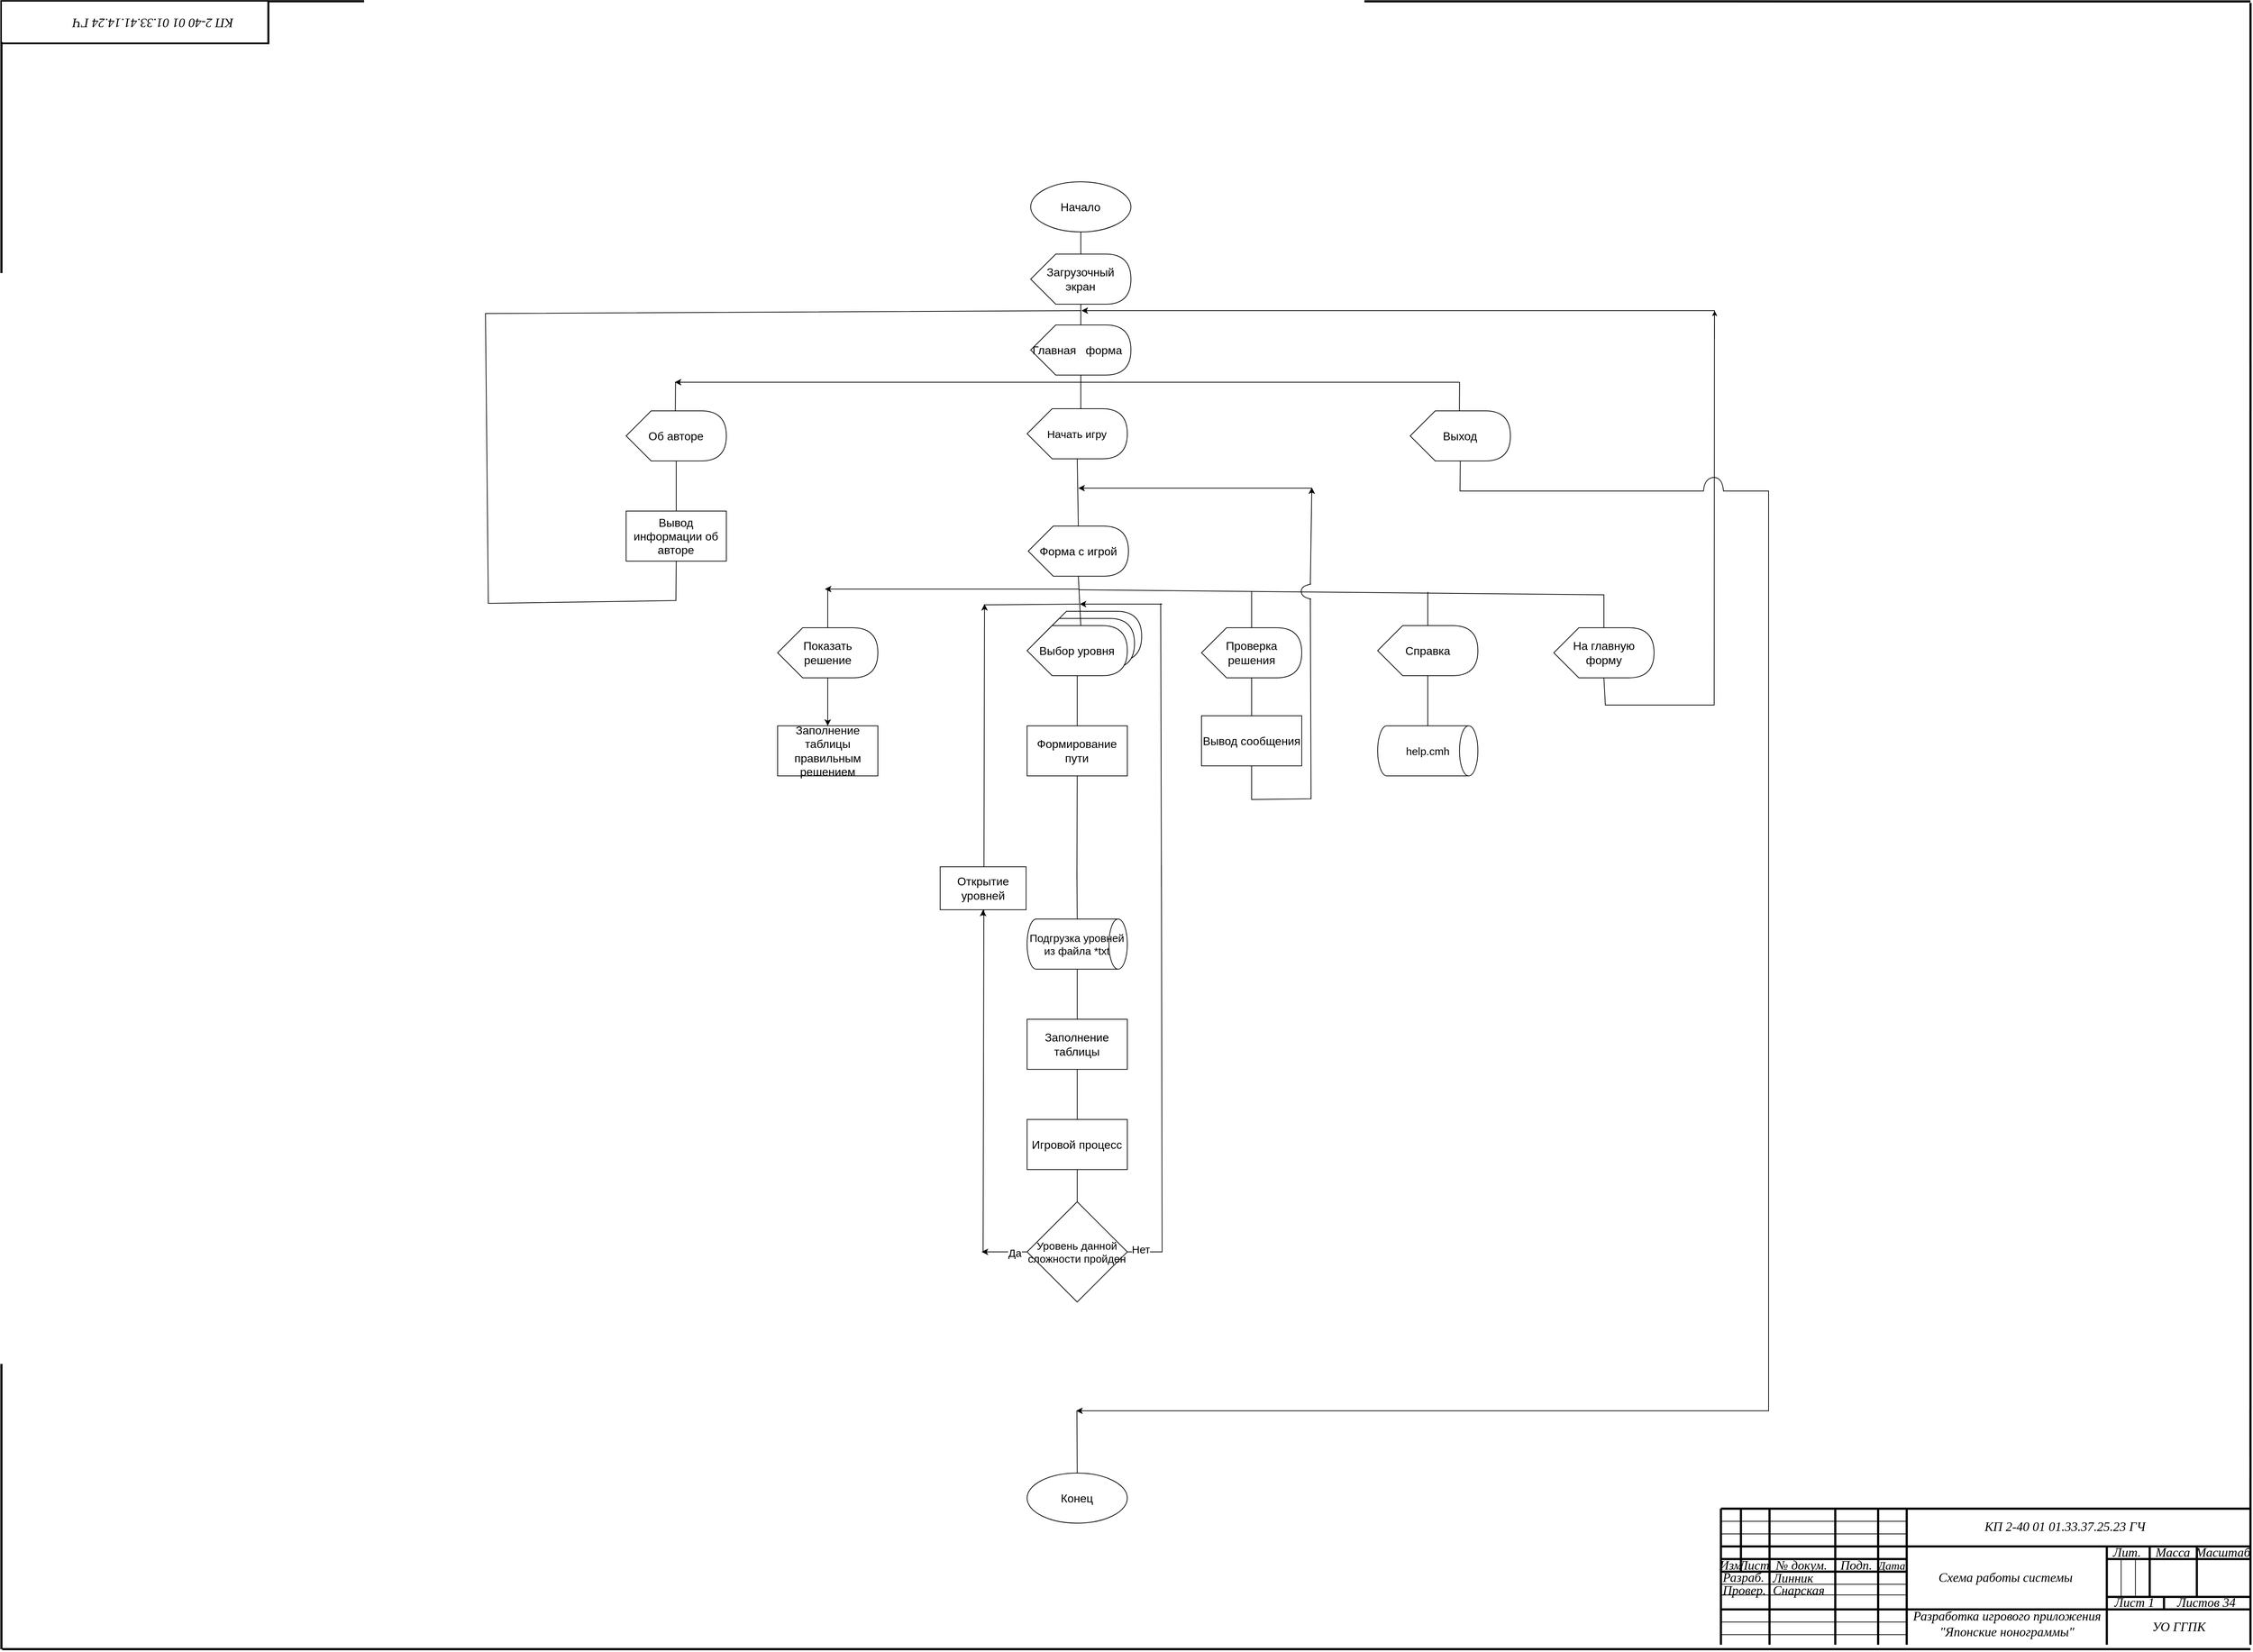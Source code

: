 <mxfile version="24.5.3" type="device">
  <diagram name="Страница 1" id="1plvhb7hx2kgDdJOEgR3">
    <mxGraphModel dx="-1228" dy="1214" grid="0" gridSize="10" guides="1" tooltips="1" connect="1" arrows="1" fold="1" page="1" pageScale="1" pageWidth="3300" pageHeight="2339" math="0" shadow="0">
      <root>
        <mxCell id="0" />
        <mxCell id="1" parent="0" />
        <mxCell id="M2fhNpQBCmosjPJaxfH--2" value="" style="group;rotation=0;movable=1;resizable=1;rotatable=1;deletable=1;editable=1;locked=0;connectable=1;fontFamily=Isocpeur;fontSource=https%3A%2F%2Ffonts.googleapis.com%2Fcss%3Ffamily%3DIsocpeur;" parent="1" vertex="1" connectable="0">
          <mxGeometry x="5826.422" y="2111.436" width="743.526" height="208.564" as="geometry" />
        </mxCell>
        <mxCell id="M2fhNpQBCmosjPJaxfH--3" style="vsdxID=2;edgeStyle=none;startArrow=none;endArrow=none;startSize=5;endSize=5;strokeWidth=3;strokeColor=#000000;spacingTop=0;spacingBottom=0;spacingLeft=0;spacingRight=0;verticalAlign=middle;html=1;labelBackgroundColor=none;rounded=0;fontFamily=Times New Roman;fontSize=18;movable=1;resizable=1;rotatable=1;deletable=1;editable=1;locked=0;connectable=1;" parent="M2fhNpQBCmosjPJaxfH--2" edge="1">
          <mxGeometry as="geometry">
            <Array as="points" />
            <mxPoint x="3.992" y="202.404" as="sourcePoint" />
            <mxPoint x="3.992" y="12.32" as="targetPoint" />
          </mxGeometry>
        </mxCell>
        <mxCell id="M2fhNpQBCmosjPJaxfH--4" style="vsdxID=3;edgeStyle=none;startArrow=none;endArrow=none;startSize=5;endSize=5;strokeWidth=3;strokeColor=#000000;spacingTop=0;spacingBottom=0;spacingLeft=0;spacingRight=0;verticalAlign=middle;html=1;labelBackgroundColor=none;rounded=0;fontFamily=Times New Roman;fontSize=18;movable=1;resizable=1;rotatable=1;deletable=1;editable=1;locked=0;connectable=1;" parent="M2fhNpQBCmosjPJaxfH--2" edge="1">
          <mxGeometry as="geometry">
            <mxPoint as="offset" />
            <Array as="points" />
            <mxPoint x="3.992" y="12.32" as="sourcePoint" />
            <mxPoint x="742.528" y="12.32" as="targetPoint" />
          </mxGeometry>
        </mxCell>
        <mxCell id="M2fhNpQBCmosjPJaxfH--5" style="vsdxID=4;edgeStyle=none;startArrow=none;endArrow=none;startSize=5;endSize=5;strokeWidth=3;strokeColor=#000000;spacingTop=0;spacingBottom=0;spacingLeft=0;spacingRight=0;verticalAlign=middle;html=1;labelBackgroundColor=none;rounded=0;fontFamily=Times New Roman;fontSize=18;movable=1;resizable=1;rotatable=1;deletable=1;editable=1;locked=0;connectable=1;" parent="M2fhNpQBCmosjPJaxfH--2" edge="1">
          <mxGeometry as="geometry">
            <mxPoint as="offset" />
            <Array as="points" />
            <mxPoint x="3.992" y="65.121" as="sourcePoint" />
            <mxPoint x="742.528" y="65.121" as="targetPoint" />
          </mxGeometry>
        </mxCell>
        <mxCell id="M2fhNpQBCmosjPJaxfH--6" value="" style="vsdxID=5;edgeStyle=none;startArrow=none;endArrow=none;startSize=5;endSize=5;strokeWidth=3;strokeColor=#000000;spacingTop=0;spacingBottom=0;spacingLeft=0;spacingRight=0;verticalAlign=middle;html=1;labelBackgroundColor=none;rounded=0;align=center;fontFamily=Times New Roman;fontSize=18;movable=1;resizable=1;rotatable=1;deletable=1;editable=1;locked=0;connectable=1;" parent="M2fhNpQBCmosjPJaxfH--2" edge="1">
          <mxGeometry as="geometry">
            <mxPoint as="offset" />
            <Array as="points" />
            <mxPoint x="3.992" y="153.123" as="sourcePoint" />
            <mxPoint x="742.528" y="153.123" as="targetPoint" />
          </mxGeometry>
        </mxCell>
        <mxCell id="M2fhNpQBCmosjPJaxfH--7" style="vsdxID=6;edgeStyle=none;startArrow=none;endArrow=none;startSize=5;endSize=5;strokeWidth=3;strokeColor=#000000;spacingTop=0;spacingBottom=0;spacingLeft=0;spacingRight=0;verticalAlign=middle;html=1;labelBackgroundColor=none;rounded=0;fontFamily=Times New Roman;fontSize=18;movable=1;resizable=1;rotatable=1;deletable=1;editable=1;locked=0;connectable=1;" parent="M2fhNpQBCmosjPJaxfH--2" edge="1">
          <mxGeometry as="geometry">
            <Array as="points" />
            <mxPoint x="71.858" y="202.404" as="sourcePoint" />
            <mxPoint x="71.858" y="12.32" as="targetPoint" />
          </mxGeometry>
        </mxCell>
        <mxCell id="M2fhNpQBCmosjPJaxfH--8" style="vsdxID=7;edgeStyle=none;startArrow=none;endArrow=none;startSize=5;endSize=5;strokeWidth=3;strokeColor=#000000;spacingTop=0;spacingBottom=0;spacingLeft=0;spacingRight=0;verticalAlign=middle;html=1;labelBackgroundColor=none;rounded=0;fontFamily=Times New Roman;fontSize=18;movable=1;resizable=1;rotatable=1;deletable=1;editable=1;locked=0;connectable=1;" parent="M2fhNpQBCmosjPJaxfH--2" edge="1">
          <mxGeometry as="geometry">
            <Array as="points" />
            <mxPoint x="163.676" y="202.404" as="sourcePoint" />
            <mxPoint x="163.676" y="12.32" as="targetPoint" />
          </mxGeometry>
        </mxCell>
        <mxCell id="M2fhNpQBCmosjPJaxfH--9" style="vsdxID=8;edgeStyle=none;startArrow=none;endArrow=none;startSize=5;endSize=5;strokeWidth=3;strokeColor=#000000;spacingTop=0;spacingBottom=0;spacingLeft=0;spacingRight=0;verticalAlign=middle;html=1;labelBackgroundColor=none;rounded=0;fontFamily=Times New Roman;fontSize=18;movable=1;resizable=1;rotatable=1;deletable=1;editable=1;locked=0;connectable=1;" parent="M2fhNpQBCmosjPJaxfH--2" edge="1">
          <mxGeometry as="geometry">
            <Array as="points" />
            <mxPoint x="223.557" y="202.404" as="sourcePoint" />
            <mxPoint x="223.557" y="12.32" as="targetPoint" />
          </mxGeometry>
        </mxCell>
        <mxCell id="M2fhNpQBCmosjPJaxfH--10" style="vsdxID=9;edgeStyle=none;startArrow=none;endArrow=none;startSize=5;endSize=5;strokeWidth=3;strokeColor=#000000;spacingTop=0;spacingBottom=0;spacingLeft=0;spacingRight=0;verticalAlign=middle;html=1;labelBackgroundColor=none;rounded=0;fontFamily=Times New Roman;fontSize=18;movable=1;resizable=1;rotatable=1;deletable=1;editable=1;locked=0;connectable=1;" parent="M2fhNpQBCmosjPJaxfH--2" edge="1">
          <mxGeometry as="geometry">
            <Array as="points" />
            <mxPoint x="263.478" y="202.404" as="sourcePoint" />
            <mxPoint x="263.478" y="12.32" as="targetPoint" />
          </mxGeometry>
        </mxCell>
        <mxCell id="M2fhNpQBCmosjPJaxfH--11" style="vsdxID=10;edgeStyle=none;startArrow=none;endArrow=none;startSize=5;endSize=5;strokeWidth=3;strokeColor=#000000;spacingTop=0;spacingBottom=0;spacingLeft=0;spacingRight=0;verticalAlign=middle;html=1;labelBackgroundColor=none;rounded=0;fontFamily=Times New Roman;fontSize=18;movable=1;resizable=1;rotatable=1;deletable=1;editable=1;locked=0;connectable=1;" parent="M2fhNpQBCmosjPJaxfH--2" edge="1">
          <mxGeometry as="geometry">
            <Array as="points" />
            <mxPoint x="542.924" y="202.404" as="sourcePoint" />
            <mxPoint x="542.924" y="65.121" as="targetPoint" />
          </mxGeometry>
        </mxCell>
        <mxCell id="M2fhNpQBCmosjPJaxfH--12" style="vsdxID=11;edgeStyle=none;startArrow=none;endArrow=none;startSize=5;endSize=5;strokeColor=#000000;spacingTop=0;spacingBottom=0;spacingLeft=0;spacingRight=0;verticalAlign=middle;html=1;labelBackgroundColor=none;rounded=0;fontFamily=Times New Roman;fontSize=18;movable=1;resizable=1;rotatable=1;deletable=1;editable=1;locked=0;connectable=1;" parent="M2fhNpQBCmosjPJaxfH--2" edge="1">
          <mxGeometry as="geometry">
            <Array as="points" />
            <mxPoint x="3.992" y="188.324" as="sourcePoint" />
            <mxPoint x="263.478" y="188.324" as="targetPoint" />
          </mxGeometry>
        </mxCell>
        <mxCell id="M2fhNpQBCmosjPJaxfH--13" style="vsdxID=12;edgeStyle=none;startArrow=none;endArrow=none;startSize=5;endSize=5;strokeColor=#000000;spacingTop=0;spacingBottom=0;spacingLeft=0;spacingRight=0;verticalAlign=middle;html=1;labelBackgroundColor=none;rounded=0;fontFamily=Times New Roman;fontSize=18;movable=1;resizable=1;rotatable=1;deletable=1;editable=1;locked=0;connectable=1;" parent="M2fhNpQBCmosjPJaxfH--2" edge="1">
          <mxGeometry as="geometry">
            <Array as="points" />
            <mxPoint x="3.992" y="170.723" as="sourcePoint" />
            <mxPoint x="263.478" y="170.723" as="targetPoint" />
          </mxGeometry>
        </mxCell>
        <mxCell id="M2fhNpQBCmosjPJaxfH--14" style="vsdxID=13;edgeStyle=none;startArrow=none;endArrow=none;startSize=5;endSize=5;strokeColor=#000000;spacingTop=0;spacingBottom=0;spacingLeft=0;spacingRight=0;verticalAlign=middle;html=1;labelBackgroundColor=none;rounded=0;entryX=-0.001;entryY=0.789;entryDx=0;entryDy=0;entryPerimeter=0;exitX=-0.001;exitY=0.789;exitDx=0;exitDy=0;exitPerimeter=0;fontFamily=Times New Roman;fontSize=18;movable=1;resizable=1;rotatable=1;deletable=1;editable=1;locked=0;connectable=1;" parent="M2fhNpQBCmosjPJaxfH--2" target="M2fhNpQBCmosjPJaxfH--49" edge="1">
          <mxGeometry as="geometry">
            <Array as="points" />
            <mxPoint x="4.99" y="132.883" as="sourcePoint" />
            <mxPoint x="268.468" y="133.763" as="targetPoint" />
          </mxGeometry>
        </mxCell>
        <mxCell id="M2fhNpQBCmosjPJaxfH--15" style="vsdxID=14;edgeStyle=none;startArrow=none;endArrow=none;startSize=5;endSize=5;strokeColor=#000000;spacingTop=0;spacingBottom=0;spacingLeft=0;spacingRight=0;verticalAlign=middle;html=1;labelBackgroundColor=none;rounded=0;fontFamily=Times New Roman;fontSize=18;movable=1;resizable=1;rotatable=1;deletable=1;editable=1;locked=0;connectable=1;" parent="M2fhNpQBCmosjPJaxfH--2" edge="1">
          <mxGeometry as="geometry">
            <Array as="points" />
            <mxPoint x="3.992" y="117.922" as="sourcePoint" />
            <mxPoint x="263.478" y="117.922" as="targetPoint" />
          </mxGeometry>
        </mxCell>
        <mxCell id="M2fhNpQBCmosjPJaxfH--16" style="vsdxID=15;edgeStyle=none;startArrow=none;endArrow=none;startSize=5;endSize=5;strokeWidth=3;strokeColor=#000000;spacingTop=0;spacingBottom=0;spacingLeft=0;spacingRight=0;verticalAlign=middle;html=1;labelBackgroundColor=none;rounded=0;fontFamily=Times New Roman;fontSize=18;movable=1;resizable=1;rotatable=1;deletable=1;editable=1;locked=0;connectable=1;" parent="M2fhNpQBCmosjPJaxfH--2" edge="1">
          <mxGeometry as="geometry">
            <Array as="points" />
            <mxPoint x="3.992" y="100.322" as="sourcePoint" />
            <mxPoint x="263.478" y="100.322" as="targetPoint" />
          </mxGeometry>
        </mxCell>
        <mxCell id="M2fhNpQBCmosjPJaxfH--17" style="vsdxID=16;edgeStyle=none;startArrow=none;endArrow=none;startSize=5;endSize=5;strokeWidth=3;strokeColor=#000000;spacingTop=0;spacingBottom=0;spacingLeft=0;spacingRight=0;verticalAlign=middle;html=1;labelBackgroundColor=none;rounded=0;fontFamily=Times New Roman;fontSize=18;movable=1;resizable=1;rotatable=1;deletable=1;editable=1;locked=0;connectable=1;" parent="M2fhNpQBCmosjPJaxfH--2" edge="1">
          <mxGeometry as="geometry">
            <Array as="points" />
            <mxPoint x="3.992" y="82.722" as="sourcePoint" />
            <mxPoint x="263.478" y="82.722" as="targetPoint" />
          </mxGeometry>
        </mxCell>
        <mxCell id="M2fhNpQBCmosjPJaxfH--18" style="vsdxID=17;edgeStyle=none;startArrow=none;endArrow=none;startSize=5;endSize=5;strokeColor=#000000;spacingTop=0;spacingBottom=0;spacingLeft=0;spacingRight=0;verticalAlign=middle;html=1;labelBackgroundColor=none;rounded=0;fontFamily=Times New Roman;fontSize=18;movable=1;resizable=1;rotatable=1;deletable=1;editable=1;locked=0;connectable=1;" parent="M2fhNpQBCmosjPJaxfH--2" edge="1">
          <mxGeometry as="geometry">
            <Array as="points" />
            <mxPoint x="3.992" y="47.521" as="sourcePoint" />
            <mxPoint x="263.478" y="47.521" as="targetPoint" />
          </mxGeometry>
        </mxCell>
        <mxCell id="M2fhNpQBCmosjPJaxfH--19" style="vsdxID=18;edgeStyle=none;startArrow=none;endArrow=none;startSize=5;endSize=5;strokeColor=#000000;spacingTop=0;spacingBottom=0;spacingLeft=0;spacingRight=0;verticalAlign=middle;html=1;labelBackgroundColor=none;rounded=0;fontFamily=Times New Roman;fontSize=18;movable=1;resizable=1;rotatable=1;deletable=1;editable=1;locked=0;connectable=1;" parent="M2fhNpQBCmosjPJaxfH--2" edge="1">
          <mxGeometry as="geometry">
            <Array as="points" />
            <mxPoint x="3.992" y="29.921" as="sourcePoint" />
            <mxPoint x="263.478" y="29.921" as="targetPoint" />
          </mxGeometry>
        </mxCell>
        <mxCell id="M2fhNpQBCmosjPJaxfH--20" style="vsdxID=19;edgeStyle=none;startArrow=none;endArrow=none;startSize=5;endSize=5;strokeWidth=3;strokeColor=#000000;spacingTop=0;spacingBottom=0;spacingLeft=0;spacingRight=0;verticalAlign=middle;html=1;labelBackgroundColor=none;rounded=0;fontFamily=Times New Roman;fontSize=18;movable=1;resizable=1;rotatable=1;deletable=1;editable=1;locked=0;connectable=1;" parent="M2fhNpQBCmosjPJaxfH--2" edge="1">
          <mxGeometry as="geometry">
            <Array as="points" />
            <mxPoint x="31.937" y="12.32" as="sourcePoint" />
            <mxPoint x="31.937" y="100.322" as="targetPoint" />
          </mxGeometry>
        </mxCell>
        <mxCell id="M2fhNpQBCmosjPJaxfH--21" style="vsdxID=20;edgeStyle=none;startArrow=none;endArrow=none;startSize=5;endSize=5;strokeWidth=3;strokeColor=#000000;spacingTop=0;spacingBottom=0;spacingLeft=0;spacingRight=0;verticalAlign=middle;html=1;labelBackgroundColor=none;rounded=0;fontFamily=Times New Roman;fontSize=18;movable=1;resizable=1;rotatable=1;deletable=1;editable=1;locked=0;connectable=1;" parent="M2fhNpQBCmosjPJaxfH--2" edge="1">
          <mxGeometry as="geometry">
            <mxPoint as="offset" />
            <Array as="points" />
            <mxPoint x="542.924" y="135.523" as="sourcePoint" />
            <mxPoint x="742.528" y="135.523" as="targetPoint" />
          </mxGeometry>
        </mxCell>
        <mxCell id="M2fhNpQBCmosjPJaxfH--22" style="vsdxID=21;edgeStyle=none;startArrow=none;endArrow=none;startSize=5;endSize=5;strokeWidth=3;strokeColor=#000000;spacingTop=0;spacingBottom=0;spacingLeft=0;spacingRight=0;verticalAlign=middle;html=1;labelBackgroundColor=none;rounded=0;fontFamily=Times New Roman;fontSize=18;movable=1;resizable=1;rotatable=1;deletable=1;editable=1;locked=0;connectable=1;" parent="M2fhNpQBCmosjPJaxfH--2" edge="1">
          <mxGeometry as="geometry">
            <mxPoint as="offset" />
            <Array as="points" />
            <mxPoint x="542.924" y="82.722" as="sourcePoint" />
            <mxPoint x="742.528" y="82.722" as="targetPoint" />
          </mxGeometry>
        </mxCell>
        <mxCell id="M2fhNpQBCmosjPJaxfH--23" style="vsdxID=22;edgeStyle=none;startArrow=none;endArrow=none;startSize=5;endSize=5;strokeColor=#000000;spacingTop=0;spacingBottom=0;spacingLeft=0;spacingRight=0;verticalAlign=middle;html=1;labelBackgroundColor=none;rounded=0;fontFamily=Times New Roman;fontSize=18;movable=1;resizable=1;rotatable=1;deletable=1;editable=1;locked=0;connectable=1;" parent="M2fhNpQBCmosjPJaxfH--2" edge="1">
          <mxGeometry as="geometry">
            <Array as="points" />
            <mxPoint x="562.884" y="82.722" as="sourcePoint" />
            <mxPoint x="562.884" y="135.523" as="targetPoint" />
          </mxGeometry>
        </mxCell>
        <mxCell id="M2fhNpQBCmosjPJaxfH--24" style="vsdxID=23;edgeStyle=none;startArrow=none;endArrow=none;startSize=5;endSize=5;strokeColor=#000000;spacingTop=0;spacingBottom=0;spacingLeft=0;spacingRight=0;verticalAlign=middle;html=1;labelBackgroundColor=none;rounded=0;fontFamily=Times New Roman;fontSize=18;movable=1;resizable=1;rotatable=1;deletable=1;editable=1;locked=0;connectable=1;" parent="M2fhNpQBCmosjPJaxfH--2" edge="1">
          <mxGeometry as="geometry">
            <Array as="points" />
            <mxPoint x="582.845" y="82.722" as="sourcePoint" />
            <mxPoint x="582.845" y="135.523" as="targetPoint" />
          </mxGeometry>
        </mxCell>
        <mxCell id="M2fhNpQBCmosjPJaxfH--25" style="vsdxID=24;edgeStyle=none;startArrow=none;endArrow=none;startSize=5;endSize=5;strokeWidth=3;strokeColor=#000000;spacingTop=0;spacingBottom=0;spacingLeft=0;spacingRight=0;verticalAlign=middle;html=1;labelBackgroundColor=none;rounded=0;fontFamily=Times New Roman;fontSize=18;movable=1;resizable=1;rotatable=1;deletable=1;editable=1;locked=0;connectable=1;" parent="M2fhNpQBCmosjPJaxfH--2" edge="1">
          <mxGeometry as="geometry">
            <Array as="points" />
            <mxPoint x="602.805" y="65.121" as="sourcePoint" />
            <mxPoint x="602.805" y="135.523" as="targetPoint" />
          </mxGeometry>
        </mxCell>
        <mxCell id="M2fhNpQBCmosjPJaxfH--26" style="vsdxID=25;edgeStyle=none;startArrow=none;endArrow=none;startSize=5;endSize=5;strokeWidth=3;strokeColor=#000000;spacingTop=0;spacingBottom=0;spacingLeft=0;spacingRight=0;verticalAlign=middle;html=1;labelBackgroundColor=none;rounded=0;fontFamily=Times New Roman;fontSize=18;movable=1;resizable=1;rotatable=1;deletable=1;editable=1;locked=0;connectable=1;" parent="M2fhNpQBCmosjPJaxfH--2" edge="1">
          <mxGeometry as="geometry">
            <Array as="points" />
            <mxPoint x="668.675" y="65.121" as="sourcePoint" />
            <mxPoint x="668.675" y="135.523" as="targetPoint" />
          </mxGeometry>
        </mxCell>
        <mxCell id="M2fhNpQBCmosjPJaxfH--27" style="vsdxID=26;edgeStyle=none;startArrow=none;endArrow=none;startSize=5;endSize=5;strokeWidth=3;strokeColor=#000000;spacingTop=0;spacingBottom=0;spacingLeft=0;spacingRight=0;verticalAlign=middle;html=1;labelBackgroundColor=none;rounded=0;fontFamily=Times New Roman;fontSize=18;movable=1;resizable=1;rotatable=1;deletable=1;editable=1;locked=0;connectable=1;" parent="M2fhNpQBCmosjPJaxfH--2" edge="1">
          <mxGeometry as="geometry">
            <Array as="points" />
            <mxPoint x="622.766" y="135.523" as="sourcePoint" />
            <mxPoint x="622.766" y="153.123" as="targetPoint" />
          </mxGeometry>
        </mxCell>
        <mxCell id="M2fhNpQBCmosjPJaxfH--28" value="&lt;p style=&quot;margin: 0px; text-indent: 0px; direction: ltr; font-size: 18px;&quot;&gt;&lt;font style=&quot;font-size: 18px; color: rgb(0, 0, 0); direction: ltr; letter-spacing: 0px; line-height: 120%; opacity: 1;&quot;&gt;&lt;i style=&quot;font-size: 18px;&quot;&gt;&lt;br style=&quot;font-size: 18px;&quot;&gt;&lt;/i&gt;&lt;/font&gt;&lt;/p&gt;" style="verticalAlign=middle;align=left;vsdxID=27;fillColor=none;gradientColor=none;strokeColor=none;labelBackgroundColor=none;rounded=0;html=1;whiteSpace=wrap;direction=east;fontFamily=Times New Roman;fontSize=18;rotation=0;movable=1;resizable=1;rotatable=1;deletable=1;editable=1;locked=0;connectable=1;" parent="M2fhNpQBCmosjPJaxfH--2" vertex="1">
          <mxGeometry x="0.998" y="171.603" width="78.844" height="16.72" as="geometry" />
        </mxCell>
        <mxCell id="M2fhNpQBCmosjPJaxfH--29" value="&lt;p style=&quot;margin: 0px; text-indent: 0px; direction: ltr; font-size: 18px;&quot;&gt;&lt;font style=&quot;font-size: 18px; color: rgb(0, 0, 0); direction: ltr; letter-spacing: 0px; line-height: 120%; opacity: 1;&quot;&gt;&lt;i style=&quot;font-size: 18px;&quot;&gt;&lt;br style=&quot;font-size: 18px;&quot;&gt;&lt;/i&gt;&lt;/font&gt;&lt;/p&gt;" style="verticalAlign=middle;align=left;vsdxID=28;fillColor=none;gradientColor=none;strokeColor=none;labelBackgroundColor=none;rounded=0;html=1;whiteSpace=wrap;direction=east;fontFamily=Times New Roman;fontSize=18;rotation=0;movable=1;resizable=1;rotatable=1;deletable=1;editable=1;locked=0;connectable=1;" parent="M2fhNpQBCmosjPJaxfH--2" vertex="1">
          <mxGeometry x="0.998" y="188.324" width="64.871" height="16.72" as="geometry" />
        </mxCell>
        <mxCell id="M2fhNpQBCmosjPJaxfH--30" value="&lt;p style=&quot;margin: 0px; text-indent: 0px; direction: ltr; font-size: 18px;&quot;&gt;&lt;font style=&quot;font-size: 18px; color: rgb(0, 0, 0); direction: ltr; letter-spacing: 0px; line-height: 120%; opacity: 1;&quot;&gt;&lt;i style=&quot;font-size: 18px;&quot;&gt;&lt;br style=&quot;font-size: 18px;&quot;&gt;&lt;/i&gt;&lt;/font&gt;&lt;/p&gt;" style="verticalAlign=middle;align=left;vsdxID=29;fillColor=none;gradientColor=none;strokeColor=none;labelBackgroundColor=none;rounded=0;html=1;whiteSpace=wrap;direction=east;fontFamily=Times New Roman;fontSize=18;rotation=0;movable=1;resizable=1;rotatable=1;deletable=1;editable=1;locked=0;connectable=1;" parent="M2fhNpQBCmosjPJaxfH--2" vertex="1">
          <mxGeometry y="134.643" width="75.85" height="15.84" as="geometry" />
        </mxCell>
        <mxCell id="M2fhNpQBCmosjPJaxfH--31" value="&lt;p style=&quot;margin: 0px; text-indent: 0px; direction: ltr; font-size: 18px;&quot;&gt;&lt;font style=&quot;font-size: 18px; color: rgb(0, 0, 0); direction: ltr; letter-spacing: 0px; line-height: 120%; opacity: 1;&quot;&gt;&lt;i style=&quot;font-size: 18px;&quot;&gt;Провер.&lt;br style=&quot;font-size: 18px;&quot;&gt;&lt;/i&gt;&lt;/font&gt;&lt;/p&gt;" style="verticalAlign=middle;align=left;vsdxID=30;fillColor=none;gradientColor=none;strokeColor=none;labelBackgroundColor=none;rounded=0;html=1;whiteSpace=wrap;direction=east;fontFamily=Isocpeur;fontSize=18;rotation=0;movable=1;resizable=1;rotatable=1;deletable=1;editable=1;locked=0;connectable=1;fontSource=https%3A%2F%2Ffonts.googleapis.com%2Fcss%3Ffamily%3DIsocpeur;" parent="M2fhNpQBCmosjPJaxfH--2" vertex="1">
          <mxGeometry x="4.99" y="117.922" width="68.864" height="16.72" as="geometry" />
        </mxCell>
        <mxCell id="M2fhNpQBCmosjPJaxfH--32" value="&lt;p style=&quot;margin: 0px; text-indent: 0px; direction: ltr; font-size: 18px;&quot;&gt;&lt;font style=&quot;font-size: 18px; color: rgb(0, 0, 0); direction: ltr; letter-spacing: 0px; line-height: 120%; opacity: 1;&quot;&gt;&lt;i style=&quot;font-size: 18px;&quot;&gt;Разраб.&lt;br style=&quot;font-size: 18px;&quot;&gt;&lt;/i&gt;&lt;/font&gt;&lt;/p&gt;" style="verticalAlign=middle;align=left;vsdxID=31;fillColor=none;gradientColor=none;strokeColor=none;labelBackgroundColor=none;rounded=0;html=1;whiteSpace=wrap;direction=east;fontFamily=Isocpeur;fontSize=18;rotation=0;movable=1;resizable=1;rotatable=1;deletable=1;editable=1;locked=0;connectable=1;fontSource=https%3A%2F%2Ffonts.googleapis.com%2Fcss%3Ffamily%3DIsocpeur;" parent="M2fhNpQBCmosjPJaxfH--2" vertex="1">
          <mxGeometry x="4.99" y="101.202" width="68.864" height="14.96" as="geometry" />
        </mxCell>
        <mxCell id="M2fhNpQBCmosjPJaxfH--33" value="&lt;p style=&quot;margin: 0px; text-indent: 0px; direction: ltr; font-size: 18px;&quot;&gt;&lt;font style=&quot;font-size: 18px; color: rgb(0, 0, 0); direction: ltr; letter-spacing: 0px; line-height: 120%; opacity: 1;&quot;&gt;&lt;i style=&quot;font-size: 18px;&quot;&gt;Изм&lt;br style=&quot;font-size: 18px;&quot;&gt;&lt;/i&gt;&lt;/font&gt;&lt;/p&gt;" style="verticalAlign=middle;align=center;vsdxID=32;fillColor=none;gradientColor=none;strokeColor=none;labelBackgroundColor=none;rounded=0;html=1;whiteSpace=wrap;direction=east;fontFamily=Isocpeur;fontSize=18;rotation=0;movable=1;resizable=1;rotatable=1;deletable=1;editable=1;locked=0;connectable=1;fontSource=https%3A%2F%2Ffonts.googleapis.com%2Fcss%3Ffamily%3DIsocpeur;" parent="M2fhNpQBCmosjPJaxfH--2" vertex="1">
          <mxGeometry y="83.602" width="35.929" height="14.96" as="geometry" />
        </mxCell>
        <mxCell id="M2fhNpQBCmosjPJaxfH--34" value="&lt;p style=&quot;margin: 0px; text-indent: 0px; direction: ltr; font-size: 18px;&quot;&gt;&lt;font style=&quot;font-size: 18px; color: rgb(0, 0, 0); direction: ltr; letter-spacing: 0px; line-height: 120%; opacity: 1;&quot;&gt;&lt;i style=&quot;font-size: 18px;&quot;&gt;Лист&lt;br style=&quot;font-size: 18px;&quot;&gt;&lt;/i&gt;&lt;/font&gt;&lt;/p&gt;" style="verticalAlign=middle;align=center;vsdxID=33;fillColor=none;gradientColor=none;strokeColor=none;labelBackgroundColor=none;rounded=0;html=1;whiteSpace=wrap;direction=east;fontFamily=Isocpeur;fontSize=18;rotation=0;movable=1;resizable=1;rotatable=1;deletable=1;editable=1;locked=0;connectable=1;fontSource=https%3A%2F%2Ffonts.googleapis.com%2Fcss%3Ffamily%3DIsocpeur;" parent="M2fhNpQBCmosjPJaxfH--2" vertex="1">
          <mxGeometry x="29.941" y="83.602" width="41.917" height="14.96" as="geometry" />
        </mxCell>
        <mxCell id="M2fhNpQBCmosjPJaxfH--35" value="&lt;p style=&quot;margin: 0px; text-indent: 0px; direction: ltr; font-size: 18px;&quot;&gt;&lt;font style=&quot;font-size: 18px; color: rgb(0, 0, 0); direction: ltr; letter-spacing: 0px; line-height: 120%; opacity: 1;&quot;&gt;&lt;i style=&quot;font-size: 18px;&quot;&gt;№ докум.&lt;br style=&quot;font-size: 18px;&quot;&gt;&lt;/i&gt;&lt;/font&gt;&lt;/p&gt;" style="verticalAlign=middle;align=center;vsdxID=34;fillColor=none;gradientColor=none;strokeColor=none;labelBackgroundColor=none;rounded=0;html=1;whiteSpace=wrap;direction=east;fontFamily=Isocpeur;fontSize=18;rotation=0;movable=1;resizable=1;rotatable=1;deletable=1;editable=1;locked=0;connectable=1;fontSource=https%3A%2F%2Ffonts.googleapis.com%2Fcss%3Ffamily%3DIsocpeur;" parent="M2fhNpQBCmosjPJaxfH--2" vertex="1">
          <mxGeometry x="72.856" y="83.602" width="87.826" height="14.96" as="geometry" />
        </mxCell>
        <mxCell id="M2fhNpQBCmosjPJaxfH--36" value="&lt;p style=&quot;margin: 0px; text-indent: 0px; direction: ltr; font-size: 18px;&quot;&gt;&lt;font style=&quot;font-size: 18px; color: rgb(0, 0, 0); direction: ltr; letter-spacing: 0px; line-height: 120%; opacity: 1;&quot;&gt;&lt;i style=&quot;font-size: 18px;&quot;&gt;Подп.&lt;br style=&quot;font-size: 18px;&quot;&gt;&lt;/i&gt;&lt;/font&gt;&lt;/p&gt;" style="verticalAlign=middle;align=center;vsdxID=35;fillColor=none;gradientColor=none;strokeColor=none;labelBackgroundColor=none;rounded=0;html=1;whiteSpace=wrap;direction=east;fontFamily=Isocpeur;fontSize=18;rotation=0;movable=1;resizable=1;rotatable=1;deletable=1;editable=1;locked=0;connectable=1;fontSource=https%3A%2F%2Ffonts.googleapis.com%2Fcss%3Ffamily%3DIsocpeur;" parent="M2fhNpQBCmosjPJaxfH--2" vertex="1">
          <mxGeometry x="164.674" y="83.602" width="56.887" height="14.96" as="geometry" />
        </mxCell>
        <mxCell id="M2fhNpQBCmosjPJaxfH--37" value="&lt;p style=&quot;margin: 0px ; text-indent: 0px ; direction: ltr&quot;&gt;&lt;font style=&quot;color: rgb(0 , 0 , 0) ; direction: ltr ; letter-spacing: 0px ; line-height: 120% ; opacity: 1&quot;&gt;&lt;i&gt;&lt;font style=&quot;font-size: 16px&quot;&gt;Дата&lt;/font&gt;&lt;br style=&quot;font-size: 18px&quot;&gt;&lt;/i&gt;&lt;/font&gt;&lt;/p&gt;" style="verticalAlign=middle;align=center;vsdxID=36;fillColor=none;gradientColor=none;strokeColor=none;labelBackgroundColor=none;rounded=0;html=1;whiteSpace=wrap;direction=east;fontFamily=Isocpeur;fontSize=18;rotation=0;movable=1;resizable=1;rotatable=1;deletable=1;editable=1;locked=0;connectable=1;fontSource=https%3A%2F%2Ffonts.googleapis.com%2Fcss%3Ffamily%3DIsocpeur;" parent="M2fhNpQBCmosjPJaxfH--2" vertex="1">
          <mxGeometry x="221.561" y="83.602" width="41.917" height="14.96" as="geometry" />
        </mxCell>
        <mxCell id="M2fhNpQBCmosjPJaxfH--38" value="&lt;p style=&quot;margin: 0px; text-indent: 0px; direction: ltr; font-size: 18px;&quot;&gt;&lt;font style=&quot;font-size: 18px; color: rgb(0, 0, 0); direction: ltr; letter-spacing: 0px; line-height: 120%; opacity: 1;&quot;&gt;&lt;i style=&quot;font-size: 18px;&quot;&gt;Лит.&lt;br style=&quot;font-size: 18px;&quot;&gt;&lt;/i&gt;&lt;/font&gt;&lt;/p&gt;" style="verticalAlign=middle;align=center;vsdxID=37;fillColor=none;gradientColor=none;strokeColor=none;labelBackgroundColor=none;rounded=0;html=1;whiteSpace=wrap;direction=east;fontFamily=Isocpeur;fontSize=18;rotation=0;movable=1;resizable=1;rotatable=1;deletable=1;editable=1;locked=0;connectable=1;fontSource=https%3A%2F%2Ffonts.googleapis.com%2Fcss%3Ffamily%3DIsocpeur;" parent="M2fhNpQBCmosjPJaxfH--2" vertex="1">
          <mxGeometry x="542.924" y="66.001" width="56.887" height="14.96" as="geometry" />
        </mxCell>
        <mxCell id="M2fhNpQBCmosjPJaxfH--39" value="&lt;p style=&quot;margin: 0px; text-indent: 0px; direction: ltr; font-size: 18px;&quot;&gt;&lt;font style=&quot;font-size: 18px; color: rgb(0, 0, 0); direction: ltr; letter-spacing: 0px; line-height: 120%; opacity: 1;&quot;&gt;&lt;i style=&quot;font-size: 18px;&quot;&gt;Масса&lt;br style=&quot;font-size: 18px;&quot;&gt;&lt;/i&gt;&lt;/font&gt;&lt;/p&gt;" style="verticalAlign=middle;align=center;vsdxID=38;fillColor=none;gradientColor=none;strokeColor=none;labelBackgroundColor=none;rounded=0;html=1;whiteSpace=wrap;direction=east;fontFamily=Isocpeur;fontSize=18;rotation=0;movable=1;resizable=1;rotatable=1;deletable=1;editable=1;locked=0;connectable=1;fontSource=https%3A%2F%2Ffonts.googleapis.com%2Fcss%3Ffamily%3DIsocpeur;" parent="M2fhNpQBCmosjPJaxfH--2" vertex="1">
          <mxGeometry x="603.803" y="66.001" width="62.875" height="14.96" as="geometry" />
        </mxCell>
        <mxCell id="M2fhNpQBCmosjPJaxfH--40" value="&lt;p style=&quot;margin: 0px; text-indent: 0px; direction: ltr; font-size: 18px;&quot;&gt;&lt;font style=&quot;font-size: 18px; color: rgb(0, 0, 0); direction: ltr; letter-spacing: 0px; line-height: 120%; opacity: 1;&quot;&gt;&lt;i style=&quot;font-size: 18px;&quot;&gt;Масштаб&lt;br style=&quot;font-size: 18px;&quot;&gt;&lt;/i&gt;&lt;/font&gt;&lt;/p&gt;" style="verticalAlign=middle;align=center;vsdxID=39;fillColor=none;gradientColor=none;strokeColor=none;labelBackgroundColor=none;rounded=0;html=1;whiteSpace=wrap;direction=east;fontFamily=Isocpeur;fontSize=18;rotation=0;movable=1;resizable=1;rotatable=1;deletable=1;editable=1;locked=0;connectable=1;fontSource=https%3A%2F%2Ffonts.googleapis.com%2Fcss%3Ffamily%3DIsocpeur;" parent="M2fhNpQBCmosjPJaxfH--2" vertex="1">
          <mxGeometry x="669.673" y="66.001" width="70.86" height="14.96" as="geometry" />
        </mxCell>
        <mxCell id="M2fhNpQBCmosjPJaxfH--41" value="&lt;p style=&quot;margin: 0px; text-indent: 0px; direction: ltr; font-size: 18px;&quot;&gt;&lt;font style=&quot;font-size: 18px; color: rgb(0, 0, 0); direction: ltr; letter-spacing: 0px; line-height: 120%; opacity: 1;&quot;&gt;&lt;i style=&quot;font-size: 18px;&quot;&gt;Листов 34&lt;br style=&quot;font-size: 18px;&quot;&gt;&lt;/i&gt;&lt;/font&gt;&lt;/p&gt;" style="verticalAlign=middle;align=center;vsdxID=40;fillColor=none;gradientColor=none;strokeColor=none;labelBackgroundColor=none;rounded=0;html=1;whiteSpace=wrap;direction=east;fontFamily=Isocpeur;fontSize=18;rotation=0;movable=1;resizable=1;rotatable=1;deletable=1;editable=1;locked=0;connectable=1;fontSource=https%3A%2F%2Ffonts.googleapis.com%2Fcss%3Ffamily%3DIsocpeur;" parent="M2fhNpQBCmosjPJaxfH--2" vertex="1">
          <mxGeometry x="623.764" y="136.403" width="116.769" height="14.96" as="geometry" />
        </mxCell>
        <mxCell id="M2fhNpQBCmosjPJaxfH--42" value="&lt;p style=&quot;margin: 0px; text-indent: 0px; direction: ltr; font-size: 18px;&quot;&gt;&lt;font style=&quot;font-size: 18px; color: rgb(0, 0, 0); direction: ltr; letter-spacing: 0px; line-height: 120%; opacity: 1;&quot;&gt;&lt;i style=&quot;font-size: 18px;&quot;&gt;Лист 1&lt;br style=&quot;font-size: 18px;&quot;&gt;&lt;/i&gt;&lt;/font&gt;&lt;/p&gt;" style="verticalAlign=middle;align=center;vsdxID=41;fillColor=none;gradientColor=none;strokeColor=none;labelBackgroundColor=none;rounded=0;html=1;whiteSpace=wrap;direction=east;fontFamily=Isocpeur;fontSize=18;rotation=0;movable=1;resizable=1;rotatable=1;deletable=1;editable=1;locked=0;connectable=1;fontSource=https%3A%2F%2Ffonts.googleapis.com%2Fcss%3Ffamily%3DIsocpeur;" parent="M2fhNpQBCmosjPJaxfH--2" vertex="1">
          <mxGeometry x="543.922" y="136.403" width="75.85" height="14.96" as="geometry" />
        </mxCell>
        <mxCell id="M2fhNpQBCmosjPJaxfH--43" value="&lt;p style=&quot;margin: 0px ; text-indent: 0px ; direction: ltr ; font-size: 18px&quot;&gt;&lt;font face=&quot;Isocpeur&quot;&gt;&lt;i&gt;Снарская&lt;/i&gt;&lt;/font&gt;&lt;/p&gt;" style="verticalAlign=middle;align=left;vsdxID=44;fillColor=none;gradientColor=none;shape=stencil(nZBLDoAgDERP0z3SIyjew0SURgSD+Lu9kMZoXLhwN9O+tukAlrNpJg1SzDH4QW/URgNYgZTkjA4UkwJUgGXng+6DX1zLfmoymdXo17xh5zmRJ6Q42BWCfc2oJfdAr+Yv+AP9Cb7OJ3H/2JG1HNGz/84klThPVCc=);strokeColor=none;labelBackgroundColor=none;rounded=0;html=1;whiteSpace=wrap;direction=east;fontFamily=Times New Roman;fontSize=18;rotation=0;movable=1;resizable=1;rotatable=1;deletable=1;editable=1;locked=0;connectable=1;" parent="M2fhNpQBCmosjPJaxfH--2" vertex="1">
          <mxGeometry x="74.852" y="114.402" width="137.727" height="24.64" as="geometry" />
        </mxCell>
        <mxCell id="M2fhNpQBCmosjPJaxfH--44" value="&lt;i&gt;Линник&lt;/i&gt;" style="verticalAlign=middle;align=left;vsdxID=45;fillColor=none;gradientColor=none;shape=stencil(nZBLDoAgDERP0z3SIyjew0SURgSD+Lu9kMZoXLhwN9O+tukAlrNpJg1SzDH4QW/URgNYgZTkjA4UkwJUgGXng+6DX1zLfmoymdXo17xh5zmRJ6Q42BWCfc2oJfdAr+Yv+AP9Cb7OJ3H/2JG1HNGz/84klThPVCc=);strokeColor=none;labelBackgroundColor=none;rounded=0;html=1;whiteSpace=wrap;direction=east;fontFamily=Isocpeur;fontSize=18;rotation=0;movable=1;resizable=1;rotatable=1;deletable=1;editable=1;locked=0;connectable=1;fontSource=https%3A%2F%2Ffonts.googleapis.com%2Fcss%3Ffamily%3DIsocpeur;" parent="M2fhNpQBCmosjPJaxfH--2" vertex="1">
          <mxGeometry x="74.852" y="97.682" width="85.83" height="24.64" as="geometry" />
        </mxCell>
        <mxCell id="M2fhNpQBCmosjPJaxfH--45" value="&lt;p style=&quot;margin: 17px 0px 0px ; text-indent: 0px ; direction: ltr ; font-size: 18px&quot;&gt;&lt;font style=&quot;font-size: 18px ; color: rgb(0 , 0 , 0) ; direction: ltr ; letter-spacing: 0px ; line-height: 120% ; opacity: 1&quot;&gt;&lt;font style=&quot;letter-spacing: 0px ; direction: ltr ; line-height: 21.6px ; opacity: 1&quot;&gt;&lt;i&gt;КП 2-40 01 01&lt;/i&gt;&lt;/font&gt;&lt;font style=&quot;letter-spacing: 0px ; direction: ltr ; line-height: 21.6px ; opacity: 1&quot;&gt;&lt;i&gt;.33&lt;/i&gt;&lt;/font&gt;&lt;font style=&quot;letter-spacing: 0px ; direction: ltr ; line-height: 21.6px ; opacity: 1&quot;&gt;&lt;i&gt;.37&lt;/i&gt;&lt;/font&gt;&lt;font style=&quot;letter-spacing: 0px ; direction: ltr ; line-height: 21.6px ; opacity: 1&quot;&gt;&lt;i&gt;.25&lt;/i&gt;&lt;/font&gt;&lt;font style=&quot;letter-spacing: 0px ; direction: ltr ; line-height: 21.6px ; opacity: 1&quot;&gt;&lt;i&gt;.23&lt;/i&gt;&lt;/font&gt;&lt;font style=&quot;letter-spacing: 0px ; direction: ltr ; line-height: 21.6px ; opacity: 1&quot;&gt;&lt;i&gt;&amp;nbsp;ГЧ&lt;/i&gt;&lt;/font&gt;&lt;i style=&quot;font-size: 18px&quot;&gt;&lt;br style=&quot;font-size: 18px&quot;&gt;&lt;/i&gt;&lt;/font&gt;&lt;/p&gt;" style="verticalAlign=middle;align=center;vsdxID=46;fillColor=none;gradientColor=none;shape=stencil(nZBLDoAgDERP0z3SIyjew0SURgSD+Lu9kMZoXLhwN9O+tukAlrNpJg1SzDH4QW/URgNYgZTkjA4UkwJUgGXng+6DX1zLfmoymdXo17xh5zmRJ6Q42BWCfc2oJfdAr+Yv+AP9Cb7OJ3H/2JG1HNGz/84klThPVCc=);strokeColor=none;labelBackgroundColor=none;rounded=0;html=1;whiteSpace=wrap;direction=east;fontFamily=Isocpeur;fontSize=18;rotation=0;movable=1;resizable=1;rotatable=1;deletable=1;editable=1;locked=0;connectable=1;fontSource=https%3A%2F%2Ffonts.googleapis.com%2Fcss%3Ffamily%3DIsocpeur;" parent="M2fhNpQBCmosjPJaxfH--2" vertex="1">
          <mxGeometry x="307.39" width="354.3" height="60" as="geometry" />
        </mxCell>
        <mxCell id="M2fhNpQBCmosjPJaxfH--46" value="&lt;p style=&quot;margin: 0px; text-indent: 0px; direction: ltr; font-size: 18px;&quot;&gt;&lt;font style=&quot;font-size: 18px; color: rgb(0, 0, 0); direction: ltr; letter-spacing: 0px; line-height: 120%; opacity: 1;&quot;&gt;&lt;i style=&quot;font-size: 18px;&quot;&gt;&lt;br style=&quot;font-size: 18px;&quot;&gt;&lt;/i&gt;&lt;/font&gt;&lt;/p&gt;" style="verticalAlign=middle;align=left;vsdxID=79;fillColor=none;gradientColor=none;shape=stencil(nZBLDoAgDERP0z3SIyjew0SURgSD+Lu9kMZoXLhwN9O+tukAlrNpJg1SzDH4QW/URgNYgZTkjA4UkwJUgGXng+6DX1zLfmoymdXo17xh5zmRJ6Q42BWCfc2oJfdAr+Yv+AP9Cb7OJ3H/2JG1HNGz/84klThPVCc=);strokeColor=none;labelBackgroundColor=none;rounded=0;html=1;whiteSpace=wrap;direction=east;fontFamily=Times New Roman;fontSize=18;rotation=0;movable=1;resizable=1;rotatable=1;deletable=1;editable=1;locked=0;connectable=1;" parent="M2fhNpQBCmosjPJaxfH--2" vertex="1">
          <mxGeometry x="69.862" y="167.203" width="149.703" height="24.64" as="geometry" />
        </mxCell>
        <mxCell id="M2fhNpQBCmosjPJaxfH--47" value="&lt;p style=&quot;margin: 0px; text-indent: 0px; direction: ltr; font-size: 18px;&quot;&gt;&lt;font style=&quot;font-size: 18px; color: rgb(0, 0, 0); direction: ltr; letter-spacing: 0px; line-height: 120%; opacity: 1;&quot;&gt;&lt;i style=&quot;font-size: 18px;&quot;&gt;&lt;br style=&quot;font-size: 18px;&quot;&gt;&lt;/i&gt;&lt;/font&gt;&lt;/p&gt;" style="verticalAlign=middle;align=left;vsdxID=81;fillColor=none;gradientColor=none;shape=stencil(nZBLDoAgDERP0z3SIyjew0SURgSD+Lu9kMZoXLhwN9O+tukAlrNpJg1SzDH4QW/URgNYgZTkjA4UkwJUgGXng+6DX1zLfmoymdXo17xh5zmRJ6Q42BWCfc2oJfdAr+Yv+AP9Cb7OJ3H/2JG1HNGz/84klThPVCc=);strokeColor=none;labelBackgroundColor=none;rounded=0;html=1;whiteSpace=wrap;direction=east;fontFamily=Times New Roman;fontSize=18;rotation=0;movable=1;resizable=1;rotatable=1;deletable=1;editable=1;locked=0;connectable=1;" parent="M2fhNpQBCmosjPJaxfH--2" vertex="1">
          <mxGeometry x="68.864" y="183.924" width="139.723" height="24.64" as="geometry" />
        </mxCell>
        <mxCell id="M2fhNpQBCmosjPJaxfH--48" value="&lt;p style=&quot;margin: 0px; text-indent: 0px; direction: ltr; font-size: 18px;&quot;&gt;&lt;font style=&quot;font-size: 18px; color: rgb(0, 0, 0); direction: ltr; letter-spacing: 0px; line-height: 120%; opacity: 1;&quot;&gt;&lt;i style=&quot;font-size: 18px;&quot;&gt;УО ГГПК&lt;br style=&quot;font-size: 18px;&quot;&gt;&lt;/i&gt;&lt;/font&gt;&lt;/p&gt;" style="verticalAlign=middle;align=center;vsdxID=48;fillColor=none;gradientColor=none;strokeColor=none;labelBackgroundColor=none;rounded=0;html=1;whiteSpace=wrap;direction=east;fontFamily=Isocpeur;fontSize=18;rotation=0;movable=1;resizable=1;rotatable=1;deletable=1;editable=1;locked=0;connectable=1;fontSource=https%3A%2F%2Ffonts.googleapis.com%2Fcss%3Ffamily%3DIsocpeur;" parent="M2fhNpQBCmosjPJaxfH--2" vertex="1">
          <mxGeometry x="543.922" y="152.243" width="199.604" height="50.161" as="geometry" />
        </mxCell>
        <mxCell id="M2fhNpQBCmosjPJaxfH--49" value="&lt;font style=&quot;font-size: 18px; color: rgb(0, 0, 0); direction: ltr; letter-spacing: 0px; line-height: 120%; opacity: 1;&quot;&gt;&lt;i style=&quot;font-size: 18px;&quot;&gt;Схема работы системы&lt;br style=&quot;font-size: 18px;&quot;&gt;&lt;/i&gt;&lt;/font&gt;" style="verticalAlign=middle;align=center;vsdxID=43;fillColor=none;gradientColor=none;shape=stencil(nZBLDoAgDERP0z3SIyjew0SURgSD+Lu9kMZoXLhwN9O+tukAlrNpJg1SzDH4QW/URgNYgZTkjA4UkwJUgGXng+6DX1zLfmoymdXo17xh5zmRJ6Q42BWCfc2oJfdAr+Yv+AP9Cb7OJ3H/2JG1HNGz/84klThPVCc=);strokeColor=none;labelBackgroundColor=none;rounded=0;html=1;whiteSpace=wrap;direction=east;fontFamily=Isocpeur;fontSize=18;rotation=0;movable=1;resizable=1;rotatable=1;deletable=1;editable=1;locked=0;connectable=1;fontSource=https%3A%2F%2Ffonts.googleapis.com%2Fcss%3Ffamily%3DIsocpeur;" parent="M2fhNpQBCmosjPJaxfH--2" vertex="1">
          <mxGeometry x="262.48" y="66.881" width="278.448" height="83.602" as="geometry" />
        </mxCell>
        <mxCell id="85oeVFAckclxSTVMYRc8-92" value="" style="endArrow=none;html=1;rounded=0;strokeWidth=3;fontFamily=Isocpeur;fontSource=https%3A%2F%2Ffonts.googleapis.com%2Fcss%3Ffamily%3DIsocpeur;entryX=1;entryY=1;entryDx=0;entryDy=0;" parent="M2fhNpQBCmosjPJaxfH--2" target="M2fhNpQBCmosjPJaxfH--2" edge="1">
          <mxGeometry width="50" height="50" relative="1" as="geometry">
            <mxPoint x="-2396.422" y="208.564" as="sourcePoint" />
            <mxPoint x="83.578" y="8.564" as="targetPoint" />
          </mxGeometry>
        </mxCell>
        <mxCell id="M2fhNpQBCmosjPJaxfH--50" value="" style="group;rotation=0;movable=1;resizable=1;rotatable=1;deletable=1;editable=1;locked=0;connectable=1;" parent="1" vertex="1" connectable="0">
          <mxGeometry x="3429.037" y="17.739" width="560" height="108.24" as="geometry" />
        </mxCell>
        <mxCell id="M2fhNpQBCmosjPJaxfH--51" value="" style="group;fontFamily=Times New Roman;fontSize=18;rotation=0;movable=1;resizable=1;rotatable=1;deletable=1;editable=1;locked=0;connectable=1;" parent="M2fhNpQBCmosjPJaxfH--50" vertex="1" connectable="0">
          <mxGeometry y="5.577" width="423.16" height="102.663" as="geometry" />
        </mxCell>
        <mxCell id="M2fhNpQBCmosjPJaxfH--52" style="vsdxID=47;fillColor=none;gradientColor=none;shape=stencil(nZBLDoAgDERP0z3SIyjew0SURgSD+Lu9kMZoXLhwN9O+tukAlrNpJg1SzDH4QW/URgNYgZTkjA4UkwJUgGXng+6DX1zLfmoymdXo17xh5zmRJ6Q42BWCfc2oJfdAr+Yv+AP9Cb7OJ3H/2JG1HNGz/84klThPVCc=);strokeColor=none;labelBackgroundColor=none;rounded=0;html=1;whiteSpace=wrap;direction=east;fontFamily=Times New Roman;fontSize=18;rotation=0;movable=1;resizable=1;rotatable=1;deletable=1;editable=1;locked=0;connectable=1;" parent="M2fhNpQBCmosjPJaxfH--51" vertex="1">
          <mxGeometry y="1.594" width="369.491" height="55.773" as="geometry" />
        </mxCell>
        <mxCell id="M2fhNpQBCmosjPJaxfH--53" value="&lt;p style=&quot;margin: 17px 0px 0px; text-indent: 0px; direction: ltr; font-size: 18px;&quot;&gt;&lt;font style=&quot;font-size: 18px; color: rgb(0, 0, 0); direction: ltr; letter-spacing: 0px; line-height: 120%; opacity: 1;&quot;&gt;&lt;i style=&quot;font-size: 18px;&quot;&gt;КП 2-40 01 01&lt;/i&gt;&lt;/font&gt;&lt;font style=&quot;font-size: 18px; color: rgb(0, 0, 0); direction: ltr; letter-spacing: 0px; line-height: 120%; opacity: 1;&quot;&gt;&lt;i style=&quot;font-size: 18px;&quot;&gt;.3&lt;/i&gt;&lt;/font&gt;&lt;font style=&quot;font-size: 18px; color: rgb(0, 0, 0); direction: ltr; letter-spacing: 0px; line-height: 120%; opacity: 1;&quot;&gt;&lt;i style=&quot;font-size: 18px;&quot;&gt;5&lt;/i&gt;&lt;/font&gt;&lt;font style=&quot;font-size: 18px; color: rgb(0, 0, 0); direction: ltr; letter-spacing: 0px; line-height: 120%; opacity: 1;&quot;&gt;&lt;i style=&quot;font-size: 18px;&quot;&gt;.34&lt;/i&gt;&lt;/font&gt;&lt;font style=&quot;font-size: 18px; color: rgb(0, 0, 0); direction: ltr; letter-spacing: 0px; line-height: 120%; opacity: 1;&quot;&gt;&lt;i style=&quot;font-size: 18px;&quot;&gt;.&lt;/i&gt;&lt;/font&gt;&lt;font style=&quot;font-size: 18px; color: rgb(0, 0, 0); direction: ltr; letter-spacing: 0px; line-height: 120%; opacity: 1;&quot;&gt;&lt;i style=&quot;font-size: 18px;&quot;&gt;08&lt;/i&gt;&lt;/font&gt;&lt;font style=&quot;font-size: 18px; color: rgb(0, 0, 0); direction: ltr; letter-spacing: 0px; line-height: 120%; opacity: 1;&quot;&gt;&lt;i style=&quot;font-size: 18px;&quot;&gt;.22&lt;/i&gt;&lt;/font&gt;&lt;font style=&quot;font-size: 18px; color: rgb(0, 0, 0); direction: ltr; letter-spacing: 0px; line-height: 120%; opacity: 1;&quot;&gt;&lt;i style=&quot;font-size: 18px;&quot;&gt;&amp;nbsp;ГЧ&lt;br style=&quot;font-size: 18px;&quot;&gt;&lt;/i&gt;&lt;/font&gt;&lt;/p&gt;" style="text;vsdxID=47;fillColor=none;gradientColor=none;strokeColor=none;labelBackgroundColor=none;rounded=0;html=1;whiteSpace=wrap;verticalAlign=middle;align=center;rotation=180.09;;html=1;direction=east;fontFamily=Times New Roman;fontSize=18;movable=1;resizable=1;rotatable=1;deletable=1;editable=1;locked=0;connectable=1;" parent="M2fhNpQBCmosjPJaxfH--52" vertex="1">
          <mxGeometry width="369.951" height="56.07" as="geometry" />
        </mxCell>
        <mxCell id="M2fhNpQBCmosjPJaxfH--54" value="" style="verticalAlign=middle;align=center;vsdxID=42;fillColor=none;gradientColor=none;shape=stencil(nZBLDoAgDERP0z3SIyjew0SURgSD+Lu9kMZoXLhwN9O+tukAlrNpJg1SzDH4QW/URgNYgZTkjA4UkwJUgGXng+6DX1zLfmoymdXo17xh5zmRJ6Q42BWCfc2oJfdAr+Yv+AP9Cb7OJ3H/2JG1HNGz/84klThPVCc=);strokeColor=#000000;strokeWidth=3;spacingTop=-1;spacingBottom=-1;spacingLeft=-1;spacingRight=-1;labelBackgroundColor=none;rounded=0;html=1;whiteSpace=wrap;direction=east;fontFamily=Times New Roman;fontSize=18;rotation=-180;movable=1;resizable=1;rotatable=1;deletable=1;editable=1;locked=0;connectable=1;" parent="M2fhNpQBCmosjPJaxfH--50" vertex="1">
          <mxGeometry width="372.636" height="58.562" as="geometry" />
        </mxCell>
        <mxCell id="M2fhNpQBCmosjPJaxfH--55" value="" style="rounded=0;whiteSpace=wrap;html=1;movable=1;resizable=1;rotatable=1;deletable=1;editable=1;locked=0;connectable=1;" parent="M2fhNpQBCmosjPJaxfH--50" vertex="1">
          <mxGeometry width="371.849" height="58.163" as="geometry" />
        </mxCell>
        <mxCell id="M2fhNpQBCmosjPJaxfH--56" value="&lt;font data-font-src=&quot;https://fonts.googleapis.com/css?family=Isocpeur&quot; face=&quot;Isocpeur&quot;&gt;&lt;font style=&quot;border-color: var(--border-color); font-size: 18px; letter-spacing: 0px; direction: ltr; line-height: 21.6px; opacity: 1;&quot;&gt;&lt;i style=&quot;border-color: var(--border-color);&quot;&gt;КП 2-40 01 01&lt;/i&gt;&lt;/font&gt;&lt;font style=&quot;border-color: var(--border-color); font-size: 18px; letter-spacing: 0px; direction: ltr; line-height: 21.6px; opacity: 1;&quot;&gt;&lt;i style=&quot;border-color: var(--border-color);&quot;&gt;.33&lt;/i&gt;&lt;/font&gt;&lt;font style=&quot;border-color: var(--border-color); font-size: 18px; letter-spacing: 0px; direction: ltr; line-height: 21.6px; opacity: 1;&quot;&gt;&lt;i style=&quot;border-color: var(--border-color);&quot;&gt;.41&lt;/i&gt;&lt;/font&gt;&lt;font style=&quot;border-color: var(--border-color); font-size: 18px; letter-spacing: 0px; direction: ltr; line-height: 21.6px; opacity: 1;&quot;&gt;&lt;i style=&quot;border-color: var(--border-color);&quot;&gt;.14&lt;/i&gt;&lt;/font&gt;&lt;font style=&quot;border-color: var(--border-color); font-size: 18px; letter-spacing: 0px; direction: ltr; line-height: 21.6px; opacity: 1;&quot;&gt;&lt;i style=&quot;border-color: var(--border-color);&quot;&gt;.24&lt;/i&gt;&lt;/font&gt;&lt;font style=&quot;border-color: var(--border-color); font-size: 18px; letter-spacing: 0px; direction: ltr; line-height: 21.6px; opacity: 1;&quot;&gt;&lt;i style=&quot;border-color: var(--border-color);&quot;&gt;&amp;nbsp;ГЧ&lt;/i&gt;&lt;/font&gt;&lt;/font&gt;" style="text;html=1;align=center;verticalAlign=middle;resizable=1;points=[];autosize=1;strokeColor=none;fillColor=none;movable=1;rotatable=1;deletable=1;editable=1;locked=0;connectable=1;rotation=-180;" parent="M2fhNpQBCmosjPJaxfH--50" vertex="1">
          <mxGeometry x="101.48" y="12.73" width="221" height="34" as="geometry" />
        </mxCell>
        <mxCell id="I1msuUKxY2DK9ng32tHu-158" value="&lt;font style=&quot;font-size: 18px;&quot; data-font-src=&quot;https://fonts.googleapis.com/css?family=Isocpeur&quot; face=&quot;Isocpeur&quot;&gt;&lt;i&gt;Разработка игрового приложения &quot;Японские нонограммы&quot;&lt;/i&gt;&lt;/font&gt;" style="text;html=1;strokeColor=none;fillColor=none;align=center;verticalAlign=middle;whiteSpace=wrap;rounded=0;" parent="1" vertex="1">
          <mxGeometry x="6090" y="2260" width="280" height="50" as="geometry" />
        </mxCell>
        <mxCell id="85oeVFAckclxSTVMYRc8-89" value="" style="endArrow=none;html=1;rounded=0;fontFamily=Isocpeur;fontSource=https%3A%2F%2Ffonts.googleapis.com%2Fcss%3Ffamily%3DIsocpeur;entryX=0;entryY=0.5;entryDx=0;entryDy=0;strokeWidth=3;" parent="1" target="M2fhNpQBCmosjPJaxfH--51" edge="1">
          <mxGeometry width="50" height="50" relative="1" as="geometry">
            <mxPoint x="3429" y="2320" as="sourcePoint" />
            <mxPoint x="5220" y="1290" as="targetPoint" />
          </mxGeometry>
        </mxCell>
        <mxCell id="85oeVFAckclxSTVMYRc8-90" value="" style="endArrow=none;html=1;rounded=0;strokeWidth=3;fontFamily=Isocpeur;fontSource=https%3A%2F%2Ffonts.googleapis.com%2Fcss%3Ffamily%3DIsocpeur;entryX=1;entryY=0;entryDx=0;entryDy=0;" parent="1" target="M2fhNpQBCmosjPJaxfH--55" edge="1">
          <mxGeometry width="50" height="50" relative="1" as="geometry">
            <mxPoint x="6570" y="18" as="sourcePoint" />
            <mxPoint x="5220" y="490" as="targetPoint" />
          </mxGeometry>
        </mxCell>
        <mxCell id="85oeVFAckclxSTVMYRc8-91" value="" style="endArrow=none;html=1;rounded=0;strokeWidth=3;fontFamily=Isocpeur;fontSource=https%3A%2F%2Ffonts.googleapis.com%2Fcss%3Ffamily%3DIsocpeur;exitX=1;exitY=1;exitDx=0;exitDy=0;" parent="1" source="M2fhNpQBCmosjPJaxfH--48" edge="1">
          <mxGeometry width="50" height="50" relative="1" as="geometry">
            <mxPoint x="6550" y="2080" as="sourcePoint" />
            <mxPoint x="6570" y="20" as="targetPoint" />
          </mxGeometry>
        </mxCell>
        <mxCell id="SsQ0BOoLg-oKRbzeftOZ-1" value="Начало" style="ellipse;whiteSpace=wrap;html=1;fontSize=16;" parent="1" vertex="1">
          <mxGeometry x="4866.42" y="270" width="140" height="70" as="geometry" />
        </mxCell>
        <mxCell id="SsQ0BOoLg-oKRbzeftOZ-2" value="Загрузочный экран" style="shape=display;whiteSpace=wrap;html=1;fontSize=16;" parent="1" vertex="1">
          <mxGeometry x="4866.42" y="371" width="140" height="70" as="geometry" />
        </mxCell>
        <mxCell id="SsQ0BOoLg-oKRbzeftOZ-3" value="Главная&amp;nbsp; &amp;nbsp;форма&amp;nbsp;&amp;nbsp;" style="shape=display;whiteSpace=wrap;html=1;fontSize=16;" parent="1" vertex="1">
          <mxGeometry x="4866.42" y="470" width="140" height="70" as="geometry" />
        </mxCell>
        <mxCell id="SsQ0BOoLg-oKRbzeftOZ-4" value="Об авторе" style="shape=display;whiteSpace=wrap;html=1;fontSize=16;" parent="1" vertex="1">
          <mxGeometry x="4301.42" y="590" width="140" height="70" as="geometry" />
        </mxCell>
        <mxCell id="SsQ0BOoLg-oKRbzeftOZ-5" value="Начать игру" style="shape=display;whiteSpace=wrap;html=1;fontSize=15;" parent="1" vertex="1">
          <mxGeometry x="4861.42" y="587" width="140" height="70" as="geometry" />
        </mxCell>
        <mxCell id="SsQ0BOoLg-oKRbzeftOZ-6" value="Выход" style="shape=display;whiteSpace=wrap;html=1;fontSize=16;" parent="1" vertex="1">
          <mxGeometry x="5396.42" y="590" width="140" height="70" as="geometry" />
        </mxCell>
        <mxCell id="SsQ0BOoLg-oKRbzeftOZ-7" value="Вывод информации об авторе" style="rounded=0;whiteSpace=wrap;html=1;fontSize=16;" parent="1" vertex="1">
          <mxGeometry x="4301.42" y="730" width="140" height="70" as="geometry" />
        </mxCell>
        <mxCell id="SsQ0BOoLg-oKRbzeftOZ-9" value="" style="shape=display;whiteSpace=wrap;html=1;fontSize=16;" parent="1" vertex="1">
          <mxGeometry x="4881.42" y="870" width="140" height="70" as="geometry" />
        </mxCell>
        <mxCell id="SsQ0BOoLg-oKRbzeftOZ-10" value="" style="shape=display;whiteSpace=wrap;html=1;fontSize=16;" parent="1" vertex="1">
          <mxGeometry x="4871.42" y="880" width="140" height="70" as="geometry" />
        </mxCell>
        <mxCell id="SsQ0BOoLg-oKRbzeftOZ-11" value="Выбор уровня" style="shape=display;whiteSpace=wrap;html=1;fontSize=16;" parent="1" vertex="1">
          <mxGeometry x="4861.42" y="890" width="140" height="70" as="geometry" />
        </mxCell>
        <mxCell id="SsQ0BOoLg-oKRbzeftOZ-12" value="Формирование пути" style="rounded=0;whiteSpace=wrap;html=1;fontSize=16;" parent="1" vertex="1">
          <mxGeometry x="4861.42" y="1030" width="140" height="70" as="geometry" />
        </mxCell>
        <mxCell id="SsQ0BOoLg-oKRbzeftOZ-14" value="Подгрузка уровней из файла *txt" style="strokeWidth=1;html=1;shape=mxgraph.flowchart.direct_data;whiteSpace=wrap;fontSize=15;" parent="1" vertex="1">
          <mxGeometry x="4861.42" y="1300" width="140" height="70" as="geometry" />
        </mxCell>
        <mxCell id="SsQ0BOoLg-oKRbzeftOZ-15" value="Заполнение таблицы" style="rounded=0;whiteSpace=wrap;html=1;fontSize=16;" parent="1" vertex="1">
          <mxGeometry x="4861.42" y="1440" width="140" height="70" as="geometry" />
        </mxCell>
        <mxCell id="SsQ0BOoLg-oKRbzeftOZ-17" value="Игровой процесс" style="rounded=0;whiteSpace=wrap;html=1;fontSize=16;" parent="1" vertex="1">
          <mxGeometry x="4861.42" y="1580" width="140" height="70" as="geometry" />
        </mxCell>
        <mxCell id="SsQ0BOoLg-oKRbzeftOZ-18" value="Проверка решения" style="shape=display;whiteSpace=wrap;html=1;fontSize=16;" parent="1" vertex="1">
          <mxGeometry x="5105" y="893" width="140" height="70" as="geometry" />
        </mxCell>
        <mxCell id="SsQ0BOoLg-oKRbzeftOZ-20" value="На главную форму" style="shape=display;whiteSpace=wrap;html=1;fontSize=16;" parent="1" vertex="1">
          <mxGeometry x="5597" y="893" width="140" height="70" as="geometry" />
        </mxCell>
        <mxCell id="SsQ0BOoLg-oKRbzeftOZ-21" value="Вывод сообщения" style="rounded=0;whiteSpace=wrap;html=1;fontSize=16;" parent="1" vertex="1">
          <mxGeometry x="5105" y="1016" width="140" height="70" as="geometry" />
        </mxCell>
        <mxCell id="SsQ0BOoLg-oKRbzeftOZ-22" value="" style="endArrow=none;html=1;rounded=0;exitX=0.5;exitY=1;exitDx=0;exitDy=0;entryX=0;entryY=0;entryDx=70;entryDy=0;entryPerimeter=0;" parent="1" source="SsQ0BOoLg-oKRbzeftOZ-1" target="SsQ0BOoLg-oKRbzeftOZ-2" edge="1">
          <mxGeometry width="50" height="50" relative="1" as="geometry">
            <mxPoint x="4951.42" y="270" as="sourcePoint" />
            <mxPoint x="4977" y="350" as="targetPoint" />
          </mxGeometry>
        </mxCell>
        <mxCell id="SsQ0BOoLg-oKRbzeftOZ-23" value="" style="endArrow=none;html=1;rounded=0;exitX=0;exitY=0;exitDx=70;exitDy=70;exitPerimeter=0;entryX=0;entryY=0;entryDx=70;entryDy=0;entryPerimeter=0;" parent="1" source="SsQ0BOoLg-oKRbzeftOZ-2" target="SsQ0BOoLg-oKRbzeftOZ-3" edge="1">
          <mxGeometry width="50" height="50" relative="1" as="geometry">
            <mxPoint x="4931.42" y="410" as="sourcePoint" />
            <mxPoint x="4981.42" y="360" as="targetPoint" />
          </mxGeometry>
        </mxCell>
        <mxCell id="SsQ0BOoLg-oKRbzeftOZ-24" value="" style="endArrow=none;html=1;rounded=0;entryX=0;entryY=0;entryDx=75;entryDy=0;entryPerimeter=0;exitX=0;exitY=0;exitDx=70;exitDy=70;exitPerimeter=0;" parent="1" source="SsQ0BOoLg-oKRbzeftOZ-3" target="SsQ0BOoLg-oKRbzeftOZ-5" edge="1">
          <mxGeometry width="50" height="50" relative="1" as="geometry">
            <mxPoint x="4886" y="566" as="sourcePoint" />
            <mxPoint x="4981.42" y="480" as="targetPoint" />
          </mxGeometry>
        </mxCell>
        <mxCell id="SsQ0BOoLg-oKRbzeftOZ-25" value="" style="endArrow=none;html=1;rounded=0;exitX=0;exitY=0;exitDx=70;exitDy=0;entryX=0;entryY=0;entryDx=70;entryDy=70;entryPerimeter=0;exitPerimeter=0;" parent="1" source="Zx2KrxO4B_kwL_E8NJqR-2" target="SsQ0BOoLg-oKRbzeftOZ-5" edge="1">
          <mxGeometry width="50" height="50" relative="1" as="geometry">
            <mxPoint x="4931.42" y="722.0" as="sourcePoint" />
            <mxPoint x="4981.42" y="650" as="targetPoint" />
          </mxGeometry>
        </mxCell>
        <mxCell id="SsQ0BOoLg-oKRbzeftOZ-26" value="" style="endArrow=none;html=1;rounded=0;exitX=0;exitY=0;exitDx=75;exitDy=0;exitPerimeter=0;entryX=0;entryY=0;entryDx=70;entryDy=70;entryPerimeter=0;" parent="1" source="SsQ0BOoLg-oKRbzeftOZ-11" target="Zx2KrxO4B_kwL_E8NJqR-2" edge="1">
          <mxGeometry width="50" height="50" relative="1" as="geometry">
            <mxPoint x="4951.42" y="920" as="sourcePoint" />
            <mxPoint x="4936.42" y="770" as="targetPoint" />
          </mxGeometry>
        </mxCell>
        <mxCell id="SsQ0BOoLg-oKRbzeftOZ-27" value="" style="endArrow=none;html=1;rounded=0;exitX=0.5;exitY=0;exitDx=0;exitDy=0;entryX=0;entryY=0;entryDx=70;entryDy=70;entryPerimeter=0;" parent="1" source="SsQ0BOoLg-oKRbzeftOZ-12" target="SsQ0BOoLg-oKRbzeftOZ-11" edge="1">
          <mxGeometry width="50" height="50" relative="1" as="geometry">
            <mxPoint x="4951.42" y="1030" as="sourcePoint" />
            <mxPoint x="4962" y="979" as="targetPoint" />
          </mxGeometry>
        </mxCell>
        <mxCell id="SsQ0BOoLg-oKRbzeftOZ-28" value="" style="endArrow=none;html=1;rounded=0;entryX=0.5;entryY=1;entryDx=0;entryDy=0;" parent="1" target="SsQ0BOoLg-oKRbzeftOZ-12" edge="1">
          <mxGeometry width="50" height="50" relative="1" as="geometry">
            <mxPoint x="4931" y="1244" as="sourcePoint" />
            <mxPoint x="4948" y="1107" as="targetPoint" />
          </mxGeometry>
        </mxCell>
        <mxCell id="SsQ0BOoLg-oKRbzeftOZ-29" value="" style="endArrow=none;html=1;rounded=0;exitX=0.5;exitY=0;exitDx=0;exitDy=0;exitPerimeter=0;" parent="1" source="SsQ0BOoLg-oKRbzeftOZ-14" edge="1">
          <mxGeometry width="50" height="50" relative="1" as="geometry">
            <mxPoint x="4950" y="1296" as="sourcePoint" />
            <mxPoint x="4931" y="1232" as="targetPoint" />
          </mxGeometry>
        </mxCell>
        <mxCell id="SsQ0BOoLg-oKRbzeftOZ-30" value="" style="endArrow=none;html=1;rounded=0;entryX=0.5;entryY=1;entryDx=0;entryDy=0;entryPerimeter=0;exitX=0.5;exitY=0;exitDx=0;exitDy=0;" parent="1" source="SsQ0BOoLg-oKRbzeftOZ-15" target="SsQ0BOoLg-oKRbzeftOZ-14" edge="1">
          <mxGeometry width="50" height="50" relative="1" as="geometry">
            <mxPoint x="4921.42" y="1480" as="sourcePoint" />
            <mxPoint x="4971.42" y="1430" as="targetPoint" />
          </mxGeometry>
        </mxCell>
        <mxCell id="SsQ0BOoLg-oKRbzeftOZ-31" value="" style="endArrow=none;html=1;rounded=0;entryX=0.5;entryY=1;entryDx=0;entryDy=0;exitX=0.5;exitY=0;exitDx=0;exitDy=0;" parent="1" source="SsQ0BOoLg-oKRbzeftOZ-17" target="SsQ0BOoLg-oKRbzeftOZ-15" edge="1">
          <mxGeometry width="50" height="50" relative="1" as="geometry">
            <mxPoint x="4921.42" y="1620" as="sourcePoint" />
            <mxPoint x="4971.42" y="1570" as="targetPoint" />
          </mxGeometry>
        </mxCell>
        <mxCell id="SsQ0BOoLg-oKRbzeftOZ-36" value="" style="endArrow=none;html=1;rounded=0;exitX=0.5;exitY=0;exitDx=0;exitDy=0;entryX=0;entryY=0;entryDx=70;entryDy=70;entryPerimeter=0;" parent="1" source="SsQ0BOoLg-oKRbzeftOZ-21" target="SsQ0BOoLg-oKRbzeftOZ-18" edge="1">
          <mxGeometry width="50" height="50" relative="1" as="geometry">
            <mxPoint x="5227.42" y="1383" as="sourcePoint" />
            <mxPoint x="5277.42" y="1333" as="targetPoint" />
          </mxGeometry>
        </mxCell>
        <mxCell id="SsQ0BOoLg-oKRbzeftOZ-37" value="" style="endArrow=classic;html=1;rounded=0;" parent="1" edge="1">
          <mxGeometry width="50" height="50" relative="1" as="geometry">
            <mxPoint x="4936.42" y="550" as="sourcePoint" />
            <mxPoint x="4369.42" y="550" as="targetPoint" />
          </mxGeometry>
        </mxCell>
        <mxCell id="SsQ0BOoLg-oKRbzeftOZ-38" value="" style="endArrow=none;html=1;rounded=0;exitX=0;exitY=0;exitDx=68.75;exitDy=0;exitPerimeter=0;" parent="1" source="SsQ0BOoLg-oKRbzeftOZ-4" edge="1">
          <mxGeometry width="50" height="50" relative="1" as="geometry">
            <mxPoint x="4571.42" y="590" as="sourcePoint" />
            <mxPoint x="4370.42" y="550" as="targetPoint" />
          </mxGeometry>
        </mxCell>
        <mxCell id="SsQ0BOoLg-oKRbzeftOZ-39" value="" style="endArrow=none;html=1;rounded=0;" parent="1" edge="1">
          <mxGeometry width="50" height="50" relative="1" as="geometry">
            <mxPoint x="4936.42" y="550" as="sourcePoint" />
            <mxPoint x="5465.42" y="550" as="targetPoint" />
          </mxGeometry>
        </mxCell>
        <mxCell id="SsQ0BOoLg-oKRbzeftOZ-40" value="" style="endArrow=none;html=1;rounded=0;exitX=0;exitY=0;exitDx=68.75;exitDy=0;exitPerimeter=0;" parent="1" source="SsQ0BOoLg-oKRbzeftOZ-6" edge="1">
          <mxGeometry width="50" height="50" relative="1" as="geometry">
            <mxPoint x="5461.42" y="570" as="sourcePoint" />
            <mxPoint x="5465.42" y="550" as="targetPoint" />
          </mxGeometry>
        </mxCell>
        <mxCell id="SsQ0BOoLg-oKRbzeftOZ-41" value="" style="endArrow=none;html=1;rounded=0;exitX=0.5;exitY=0;exitDx=0;exitDy=0;entryX=0;entryY=0;entryDx=70;entryDy=70;entryPerimeter=0;" parent="1" source="SsQ0BOoLg-oKRbzeftOZ-7" target="SsQ0BOoLg-oKRbzeftOZ-4" edge="1">
          <mxGeometry width="50" height="50" relative="1" as="geometry">
            <mxPoint x="4431.42" y="730" as="sourcePoint" />
            <mxPoint x="4481.42" y="680" as="targetPoint" />
          </mxGeometry>
        </mxCell>
        <mxCell id="SsQ0BOoLg-oKRbzeftOZ-42" value="" style="endArrow=none;html=1;rounded=0;exitX=0;exitY=0;exitDx=70;exitDy=70;exitPerimeter=0;" parent="1" source="SsQ0BOoLg-oKRbzeftOZ-20" edge="1">
          <mxGeometry width="50" height="50" relative="1" as="geometry">
            <mxPoint x="5603" y="1401" as="sourcePoint" />
            <mxPoint x="4941.42" y="450" as="targetPoint" />
            <Array as="points">
              <mxPoint x="5669" y="1001" />
              <mxPoint x="5821" y="1001" />
              <mxPoint x="5821.42" y="450" />
            </Array>
          </mxGeometry>
        </mxCell>
        <mxCell id="SsQ0BOoLg-oKRbzeftOZ-43" value="" style="endArrow=classic;html=1;rounded=0;" parent="1" edge="1">
          <mxGeometry width="50" height="50" relative="1" as="geometry">
            <mxPoint x="5011.42" y="450" as="sourcePoint" />
            <mxPoint x="4937.42" y="450" as="targetPoint" />
          </mxGeometry>
        </mxCell>
        <mxCell id="SsQ0BOoLg-oKRbzeftOZ-45" value="" style="endArrow=classic;html=1;rounded=0;strokeWidth=0.5;" parent="1" edge="1">
          <mxGeometry width="50" height="50" relative="1" as="geometry">
            <mxPoint x="5821.42" y="490" as="sourcePoint" />
            <mxPoint x="5821.42" y="450" as="targetPoint" />
          </mxGeometry>
        </mxCell>
        <mxCell id="SsQ0BOoLg-oKRbzeftOZ-51" value="&lt;font style=&quot;font-size: 15px;&quot;&gt;Уровень данной сложности пройден&lt;/font&gt;" style="rhombus;whiteSpace=wrap;html=1;strokeWidth=1;" parent="1" vertex="1">
          <mxGeometry x="4861.42" y="1695" width="140" height="140" as="geometry" />
        </mxCell>
        <mxCell id="SsQ0BOoLg-oKRbzeftOZ-56" value="" style="endArrow=none;html=1;rounded=0;exitX=0;exitY=0;exitDx=70;exitDy=70;exitPerimeter=0;" parent="1" source="SsQ0BOoLg-oKRbzeftOZ-6" edge="1">
          <mxGeometry width="50" height="50" relative="1" as="geometry">
            <mxPoint x="5629" y="785" as="sourcePoint" />
            <mxPoint x="5806" y="702" as="targetPoint" />
            <Array as="points">
              <mxPoint x="5466" y="702" />
            </Array>
          </mxGeometry>
        </mxCell>
        <mxCell id="SsQ0BOoLg-oKRbzeftOZ-61" value="" style="endArrow=none;html=1;rounded=0;curved=1;sourcePerimeterSpacing=0;targetPerimeterSpacing=0;" parent="1" edge="1">
          <mxGeometry width="50" height="50" relative="1" as="geometry">
            <mxPoint x="5806" y="702.5" as="sourcePoint" />
            <mxPoint x="5834" y="702.5" as="targetPoint" />
            <Array as="points">
              <mxPoint x="5807" y="689" />
              <mxPoint x="5821" y="681" />
              <mxPoint x="5833" y="689" />
            </Array>
          </mxGeometry>
        </mxCell>
        <mxCell id="SsQ0BOoLg-oKRbzeftOZ-62" value="" style="endArrow=none;html=1;rounded=0;entryX=0.5;entryY=1;entryDx=0;entryDy=0;exitX=0.5;exitY=0;exitDx=0;exitDy=0;" parent="1" source="SsQ0BOoLg-oKRbzeftOZ-51" target="SsQ0BOoLg-oKRbzeftOZ-17" edge="1">
          <mxGeometry width="50" height="50" relative="1" as="geometry">
            <mxPoint x="4901" y="1714" as="sourcePoint" />
            <mxPoint x="4951" y="1664" as="targetPoint" />
          </mxGeometry>
        </mxCell>
        <mxCell id="SsQ0BOoLg-oKRbzeftOZ-63" value="Конец" style="ellipse;whiteSpace=wrap;html=1;fontSize=16;" parent="1" vertex="1">
          <mxGeometry x="4861.42" y="2074" width="140" height="70" as="geometry" />
        </mxCell>
        <mxCell id="SsQ0BOoLg-oKRbzeftOZ-65" value="" style="endArrow=classic;html=1;rounded=0;" parent="1" edge="1">
          <mxGeometry width="50" height="50" relative="1" as="geometry">
            <mxPoint x="5834" y="702" as="sourcePoint" />
            <mxPoint x="4930" y="1987" as="targetPoint" />
            <Array as="points">
              <mxPoint x="5897" y="702" />
              <mxPoint x="5897" y="1987" />
            </Array>
          </mxGeometry>
        </mxCell>
        <mxCell id="SsQ0BOoLg-oKRbzeftOZ-66" value="" style="endArrow=none;html=1;rounded=0;exitX=0.5;exitY=0;exitDx=0;exitDy=0;" parent="1" source="SsQ0BOoLg-oKRbzeftOZ-63" edge="1">
          <mxGeometry width="50" height="50" relative="1" as="geometry">
            <mxPoint x="4991" y="1947" as="sourcePoint" />
            <mxPoint x="4931" y="1987" as="targetPoint" />
          </mxGeometry>
        </mxCell>
        <mxCell id="SsQ0BOoLg-oKRbzeftOZ-67" value="Справка" style="shape=display;whiteSpace=wrap;html=1;fontSize=16;" parent="1" vertex="1">
          <mxGeometry x="5351" y="890" width="140" height="70" as="geometry" />
        </mxCell>
        <mxCell id="SsQ0BOoLg-oKRbzeftOZ-68" value="help.cmh" style="strokeWidth=1;html=1;shape=mxgraph.flowchart.direct_data;whiteSpace=wrap;fontSize=15;" parent="1" vertex="1">
          <mxGeometry x="5351" y="1030" width="140" height="70" as="geometry" />
        </mxCell>
        <mxCell id="SsQ0BOoLg-oKRbzeftOZ-72" value="" style="endArrow=none;html=1;rounded=0;exitX=0.5;exitY=0;exitDx=0;exitDy=0;exitPerimeter=0;" parent="1" source="SsQ0BOoLg-oKRbzeftOZ-68" target="SsQ0BOoLg-oKRbzeftOZ-67" edge="1">
          <mxGeometry width="50" height="50" relative="1" as="geometry">
            <mxPoint x="5280" y="897" as="sourcePoint" />
            <mxPoint x="5330" y="847" as="targetPoint" />
          </mxGeometry>
        </mxCell>
        <mxCell id="SsQ0BOoLg-oKRbzeftOZ-74" value="" style="endArrow=none;html=1;rounded=0;exitX=0;exitY=0;exitDx=70;exitDy=0;exitPerimeter=0;" parent="1" source="SsQ0BOoLg-oKRbzeftOZ-18" edge="1">
          <mxGeometry width="50" height="50" relative="1" as="geometry">
            <mxPoint x="5176" y="883" as="sourcePoint" />
            <mxPoint x="5175" y="842" as="targetPoint" />
          </mxGeometry>
        </mxCell>
        <mxCell id="SsQ0BOoLg-oKRbzeftOZ-75" value="" style="endArrow=none;html=1;rounded=0;exitX=0;exitY=0;exitDx=70;exitDy=0;exitPerimeter=0;" parent="1" source="SsQ0BOoLg-oKRbzeftOZ-67" edge="1">
          <mxGeometry width="50" height="50" relative="1" as="geometry">
            <mxPoint x="5412" y="773" as="sourcePoint" />
            <mxPoint x="5421" y="843" as="targetPoint" />
          </mxGeometry>
        </mxCell>
        <mxCell id="SsQ0BOoLg-oKRbzeftOZ-76" value="" style="endArrow=none;html=1;rounded=0;exitX=0;exitY=0;exitDx=70;exitDy=0;exitPerimeter=0;" parent="1" source="SsQ0BOoLg-oKRbzeftOZ-20" edge="1">
          <mxGeometry width="50" height="50" relative="1" as="geometry">
            <mxPoint x="5162.87" y="776" as="sourcePoint" />
            <mxPoint x="4934" y="840" as="targetPoint" />
            <Array as="points">
              <mxPoint x="5667" y="847" />
            </Array>
          </mxGeometry>
        </mxCell>
        <mxCell id="SsQ0BOoLg-oKRbzeftOZ-79" value="" style="endArrow=classic;html=1;rounded=0;exitX=0;exitY=0.5;exitDx=0;exitDy=0;" parent="1" source="SsQ0BOoLg-oKRbzeftOZ-51" edge="1">
          <mxGeometry width="50" height="50" relative="1" as="geometry">
            <mxPoint x="4851" y="1719" as="sourcePoint" />
            <mxPoint x="4798" y="1765" as="targetPoint" />
          </mxGeometry>
        </mxCell>
        <mxCell id="SsQ0BOoLg-oKRbzeftOZ-80" value="Да" style="edgeLabel;html=1;align=center;verticalAlign=middle;resizable=0;points=[];fontSize=15;" parent="SsQ0BOoLg-oKRbzeftOZ-79" vertex="1" connectable="0">
          <mxGeometry x="0.325" y="-1" relative="1" as="geometry">
            <mxPoint x="24" y="2" as="offset" />
          </mxGeometry>
        </mxCell>
        <mxCell id="SsQ0BOoLg-oKRbzeftOZ-81" value="" style="endArrow=classic;html=1;rounded=0;" parent="1" edge="1">
          <mxGeometry width="50" height="50" relative="1" as="geometry">
            <mxPoint x="4800" y="1764" as="sourcePoint" />
            <mxPoint x="4802" y="860" as="targetPoint" />
          </mxGeometry>
        </mxCell>
        <mxCell id="SsQ0BOoLg-oKRbzeftOZ-83" value="" style="endArrow=none;html=1;rounded=0;exitX=1;exitY=0.5;exitDx=0;exitDy=0;" parent="1" source="SsQ0BOoLg-oKRbzeftOZ-51" edge="1">
          <mxGeometry width="50" height="50" relative="1" as="geometry">
            <mxPoint x="5122.42" y="1894.59" as="sourcePoint" />
            <mxPoint x="5049" y="1224" as="targetPoint" />
            <Array as="points">
              <mxPoint x="5050" y="1765" />
            </Array>
          </mxGeometry>
        </mxCell>
        <mxCell id="SsQ0BOoLg-oKRbzeftOZ-88" value="&lt;span style=&quot;font-size: 15px;&quot;&gt;Нет&lt;/span&gt;" style="edgeLabel;html=1;align=center;verticalAlign=middle;resizable=0;points=[];" parent="SsQ0BOoLg-oKRbzeftOZ-83" vertex="1" connectable="0">
          <mxGeometry x="-0.937" y="4" relative="1" as="geometry">
            <mxPoint as="offset" />
          </mxGeometry>
        </mxCell>
        <mxCell id="SsQ0BOoLg-oKRbzeftOZ-89" value="" style="endArrow=none;html=1;rounded=0;exitX=0.5;exitY=1;exitDx=0;exitDy=0;" parent="1" source="SsQ0BOoLg-oKRbzeftOZ-21" edge="1">
          <mxGeometry width="50" height="50" relative="1" as="geometry">
            <mxPoint x="5084" y="835" as="sourcePoint" />
            <mxPoint x="5257" y="852" as="targetPoint" />
            <Array as="points">
              <mxPoint x="5175" y="1133" />
              <mxPoint x="5258" y="1132" />
            </Array>
          </mxGeometry>
        </mxCell>
        <mxCell id="SsQ0BOoLg-oKRbzeftOZ-91" value="" style="endArrow=classic;html=1;rounded=0;" parent="1" edge="1">
          <mxGeometry width="50" height="50" relative="1" as="geometry">
            <mxPoint x="5259" y="707" as="sourcePoint" />
            <mxPoint x="5259" y="697" as="targetPoint" />
          </mxGeometry>
        </mxCell>
        <mxCell id="SsQ0BOoLg-oKRbzeftOZ-96" value="" style="endArrow=classic;html=1;rounded=0;" parent="1" edge="1">
          <mxGeometry width="50" height="50" relative="1" as="geometry">
            <mxPoint x="5259" y="698" as="sourcePoint" />
            <mxPoint x="4932.999" y="698" as="targetPoint" />
          </mxGeometry>
        </mxCell>
        <mxCell id="SsQ0BOoLg-oKRbzeftOZ-99" value="" style="endArrow=none;html=1;rounded=0;" parent="1" edge="1">
          <mxGeometry width="50" height="50" relative="1" as="geometry">
            <mxPoint x="5049" y="1256" as="sourcePoint" />
            <mxPoint x="5048" y="859" as="targetPoint" />
          </mxGeometry>
        </mxCell>
        <mxCell id="SsQ0BOoLg-oKRbzeftOZ-100" value="" style="endArrow=classic;html=1;rounded=0;" parent="1" edge="1">
          <mxGeometry width="50" height="50" relative="1" as="geometry">
            <mxPoint x="5050" y="860" as="sourcePoint" />
            <mxPoint x="4935" y="860" as="targetPoint" />
          </mxGeometry>
        </mxCell>
        <mxCell id="SsQ0BOoLg-oKRbzeftOZ-101" value="" style="endArrow=none;html=1;rounded=0;entryX=0.5;entryY=1;entryDx=0;entryDy=0;" parent="1" target="SsQ0BOoLg-oKRbzeftOZ-7" edge="1">
          <mxGeometry width="50" height="50" relative="1" as="geometry">
            <mxPoint x="4936" y="450" as="sourcePoint" />
            <mxPoint x="4373" y="829" as="targetPoint" />
            <Array as="points">
              <mxPoint x="4105" y="454" />
              <mxPoint x="4109" y="859" />
              <mxPoint x="4371" y="855" />
            </Array>
          </mxGeometry>
        </mxCell>
        <mxCell id="Zx2KrxO4B_kwL_E8NJqR-2" value="Форма с игрой" style="shape=display;whiteSpace=wrap;html=1;fontSize=16;" parent="1" vertex="1">
          <mxGeometry x="4863" y="751" width="140" height="70" as="geometry" />
        </mxCell>
        <mxCell id="Zx2KrxO4B_kwL_E8NJqR-3" value="" style="endArrow=none;html=1;rounded=0;" parent="1" edge="1">
          <mxGeometry width="50" height="50" relative="1" as="geometry">
            <mxPoint x="4801" y="861" as="sourcePoint" />
            <mxPoint x="4934" y="860" as="targetPoint" />
          </mxGeometry>
        </mxCell>
        <mxCell id="Zx2KrxO4B_kwL_E8NJqR-4" value="Открытие уровней" style="rounded=0;whiteSpace=wrap;html=1;fontSize=16;" parent="1" vertex="1">
          <mxGeometry x="4740" y="1227" width="120" height="60" as="geometry" />
        </mxCell>
        <mxCell id="Zx2KrxO4B_kwL_E8NJqR-5" value="" style="endArrow=classic;html=1;rounded=0;entryX=0.5;entryY=1;entryDx=0;entryDy=0;" parent="1" target="Zx2KrxO4B_kwL_E8NJqR-4" edge="1">
          <mxGeometry width="50" height="50" relative="1" as="geometry">
            <mxPoint x="4800" y="1295" as="sourcePoint" />
            <mxPoint x="4871" y="1353" as="targetPoint" />
          </mxGeometry>
        </mxCell>
        <mxCell id="Zx2KrxO4B_kwL_E8NJqR-7" value="" style="endArrow=none;html=1;rounded=0;curved=1;" parent="1" edge="1">
          <mxGeometry width="50" height="50" relative="1" as="geometry">
            <mxPoint x="5258" y="853" as="sourcePoint" />
            <mxPoint x="5258" y="832" as="targetPoint" />
            <Array as="points">
              <mxPoint x="5248" y="851" />
              <mxPoint x="5243" y="842" />
              <mxPoint x="5248" y="834" />
            </Array>
          </mxGeometry>
        </mxCell>
        <mxCell id="Zx2KrxO4B_kwL_E8NJqR-8" value="" style="endArrow=none;html=1;rounded=0;" parent="1" edge="1">
          <mxGeometry width="50" height="50" relative="1" as="geometry">
            <mxPoint x="5257" y="832" as="sourcePoint" />
            <mxPoint x="5259" y="701" as="targetPoint" />
          </mxGeometry>
        </mxCell>
        <mxCell id="Zx2KrxO4B_kwL_E8NJqR-14" value="" style="edgeStyle=orthogonalEdgeStyle;rounded=0;orthogonalLoop=1;jettySize=auto;html=1;" parent="1" source="Zx2KrxO4B_kwL_E8NJqR-10" target="Zx2KrxO4B_kwL_E8NJqR-13" edge="1">
          <mxGeometry relative="1" as="geometry" />
        </mxCell>
        <mxCell id="Zx2KrxO4B_kwL_E8NJqR-10" value="Показать решение" style="shape=display;whiteSpace=wrap;html=1;fontSize=16;" parent="1" vertex="1">
          <mxGeometry x="4513" y="893" width="140" height="70" as="geometry" />
        </mxCell>
        <mxCell id="Zx2KrxO4B_kwL_E8NJqR-11" value="" style="endArrow=none;html=1;rounded=0;exitX=0;exitY=0;exitDx=70;exitDy=0;exitPerimeter=0;" parent="1" source="Zx2KrxO4B_kwL_E8NJqR-10" edge="1">
          <mxGeometry width="50" height="50" relative="1" as="geometry">
            <mxPoint x="4683" y="861" as="sourcePoint" />
            <mxPoint x="4583" y="839" as="targetPoint" />
          </mxGeometry>
        </mxCell>
        <mxCell id="Zx2KrxO4B_kwL_E8NJqR-12" value="" style="endArrow=classic;html=1;rounded=0;" parent="1" edge="1">
          <mxGeometry width="50" height="50" relative="1" as="geometry">
            <mxPoint x="4934" y="839" as="sourcePoint" />
            <mxPoint x="4579" y="839" as="targetPoint" />
          </mxGeometry>
        </mxCell>
        <mxCell id="Zx2KrxO4B_kwL_E8NJqR-13" value="Заполнение таблицы правильным решением" style="whiteSpace=wrap;html=1;fontSize=16;" parent="1" vertex="1">
          <mxGeometry x="4513" y="1030" width="140" height="70" as="geometry" />
        </mxCell>
      </root>
    </mxGraphModel>
  </diagram>
</mxfile>
